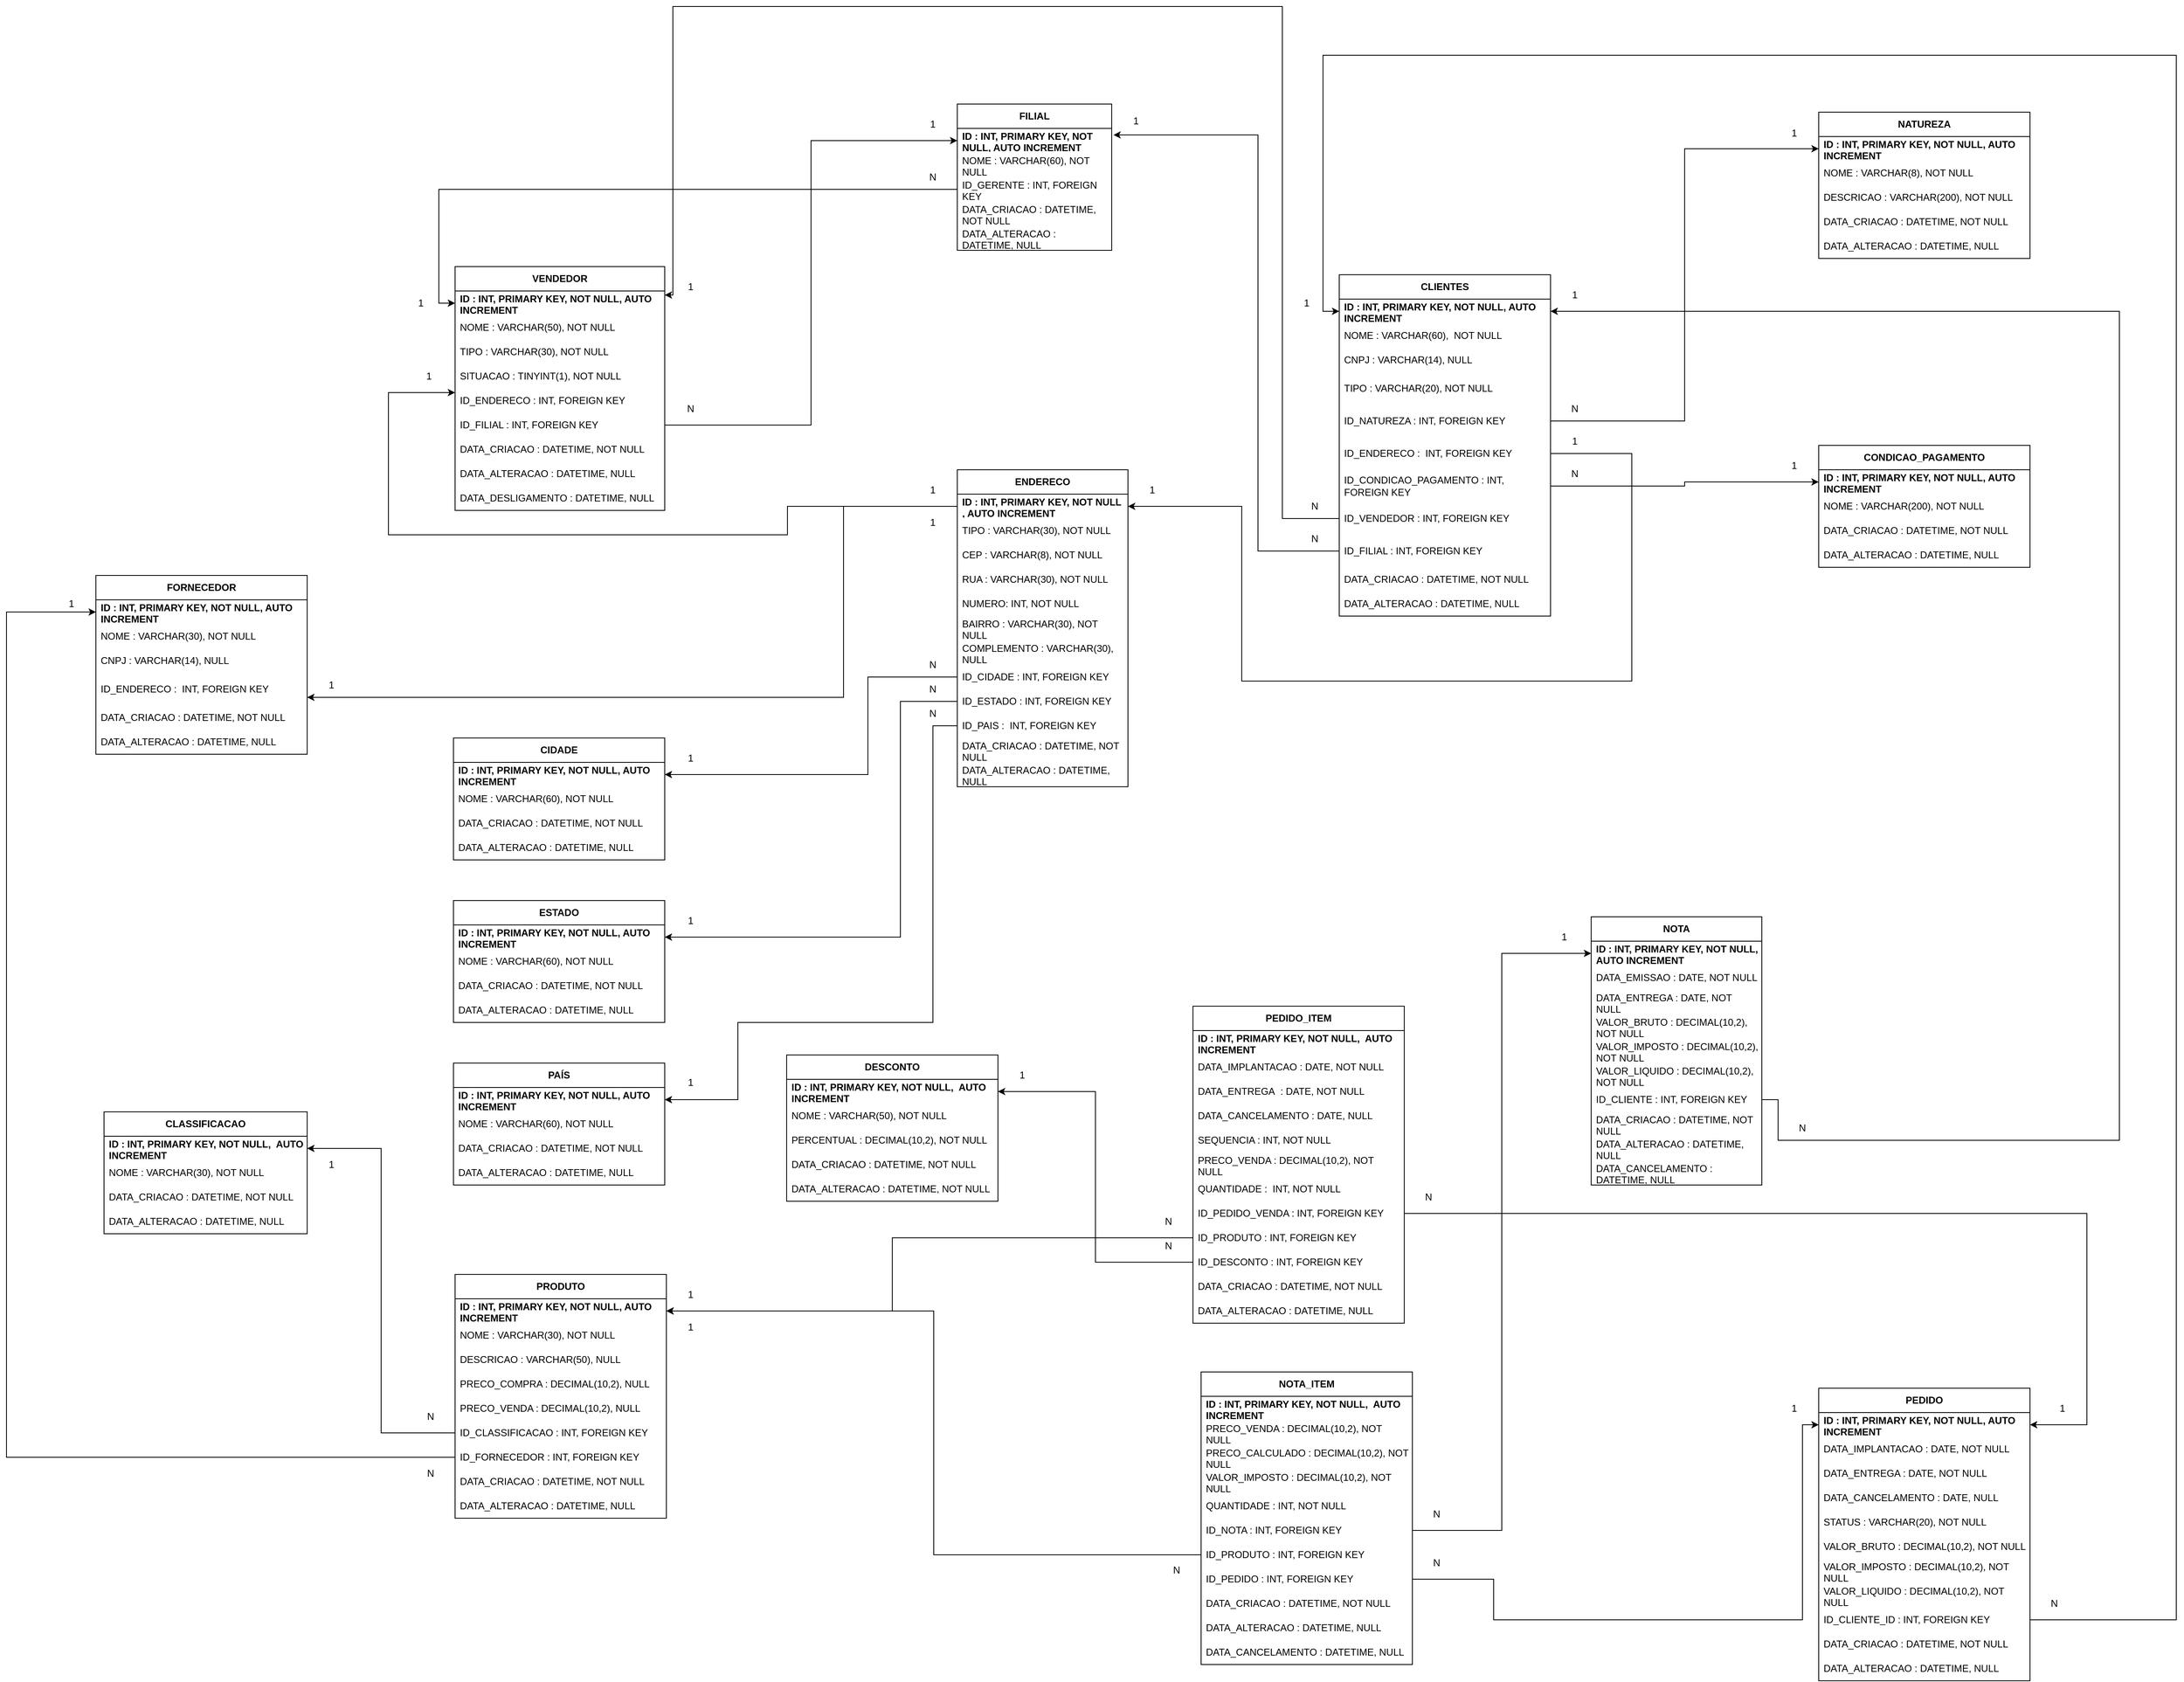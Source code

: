 <mxfile version="21.0.1" type="device"><diagram name="MER" id="eqDkD61Y1eh-1nja2rYY"><mxGraphModel dx="2704" dy="1742" grid="1" gridSize="10" guides="1" tooltips="1" connect="1" arrows="1" fold="1" page="1" pageScale="1" pageWidth="827" pageHeight="1169" math="0" shadow="0"><root><mxCell id="0"/><mxCell id="1" parent="0"/><mxCell id="yuB0hNmTkhO4qC8CKvRe-1" value="CLIENTES" style="swimlane;fontStyle=1;childLayout=stackLayout;horizontal=1;startSize=30;horizontalStack=0;resizeParent=1;resizeParentMax=0;resizeLast=0;collapsible=1;marginBottom=0;whiteSpace=wrap;html=1;" parent="1" vertex="1"><mxGeometry x="580" y="-410" width="260" height="420" as="geometry"/></mxCell><mxCell id="yuB0hNmTkhO4qC8CKvRe-2" value="ID : INT, PRIMARY KEY, NOT NULL, AUTO INCREMENT" style="text;strokeColor=none;fillColor=none;align=left;verticalAlign=middle;spacingLeft=4;spacingRight=4;overflow=hidden;points=[[0,0.5],[1,0.5]];portConstraint=eastwest;rotatable=0;whiteSpace=wrap;html=1;fontStyle=1" parent="yuB0hNmTkhO4qC8CKvRe-1" vertex="1"><mxGeometry y="30" width="260" height="30" as="geometry"/></mxCell><mxCell id="yuB0hNmTkhO4qC8CKvRe-3" value="NOME : VARCHAR(60),&amp;nbsp; NOT NULL" style="text;strokeColor=none;fillColor=none;align=left;verticalAlign=middle;spacingLeft=4;spacingRight=4;overflow=hidden;points=[[0,0.5],[1,0.5]];portConstraint=eastwest;rotatable=0;whiteSpace=wrap;html=1;" parent="yuB0hNmTkhO4qC8CKvRe-1" vertex="1"><mxGeometry y="60" width="260" height="30" as="geometry"/></mxCell><mxCell id="aH6h-JHqzlXDpFB6JaQ7-7" value="CNPJ : VARCHAR(14), NULL" style="text;strokeColor=none;fillColor=none;align=left;verticalAlign=middle;spacingLeft=4;spacingRight=4;overflow=hidden;points=[[0,0.5],[1,0.5]];portConstraint=eastwest;rotatable=0;whiteSpace=wrap;html=1;" parent="yuB0hNmTkhO4qC8CKvRe-1" vertex="1"><mxGeometry y="90" width="260" height="30" as="geometry"/></mxCell><mxCell id="yuB0hNmTkhO4qC8CKvRe-4" value="TIPO : VARCHAR(20), NOT NULL" style="text;strokeColor=none;fillColor=none;align=left;verticalAlign=middle;spacingLeft=4;spacingRight=4;overflow=hidden;points=[[0,0.5],[1,0.5]];portConstraint=eastwest;rotatable=0;whiteSpace=wrap;html=1;" parent="yuB0hNmTkhO4qC8CKvRe-1" vertex="1"><mxGeometry y="120" width="260" height="40" as="geometry"/></mxCell><mxCell id="yuB0hNmTkhO4qC8CKvRe-18" value="ID_NATUREZA : INT, FOREIGN KEY&amp;nbsp;" style="text;strokeColor=none;fillColor=none;align=left;verticalAlign=middle;spacingLeft=4;spacingRight=4;overflow=hidden;points=[[0,0.5],[1,0.5]];portConstraint=eastwest;rotatable=0;whiteSpace=wrap;html=1;" parent="yuB0hNmTkhO4qC8CKvRe-1" vertex="1"><mxGeometry y="160" width="260" height="40" as="geometry"/></mxCell><mxCell id="yuB0hNmTkhO4qC8CKvRe-32" value="ID_ENDERECO :&amp;nbsp; INT, FOREIGN KEY&amp;nbsp;" style="text;strokeColor=none;fillColor=none;align=left;verticalAlign=middle;spacingLeft=4;spacingRight=4;overflow=hidden;points=[[0,0.5],[1,0.5]];portConstraint=eastwest;rotatable=0;whiteSpace=wrap;html=1;" parent="yuB0hNmTkhO4qC8CKvRe-1" vertex="1"><mxGeometry y="200" width="260" height="40" as="geometry"/></mxCell><mxCell id="yuB0hNmTkhO4qC8CKvRe-17" value="ID_CONDICAO_PAGAMENTO : INT, FOREIGN KEY&amp;nbsp;" style="text;strokeColor=none;fillColor=none;align=left;verticalAlign=middle;spacingLeft=4;spacingRight=4;overflow=hidden;points=[[0,0.5],[1,0.5]];portConstraint=eastwest;rotatable=0;whiteSpace=wrap;html=1;" parent="yuB0hNmTkhO4qC8CKvRe-1" vertex="1"><mxGeometry y="240" width="260" height="40" as="geometry"/></mxCell><mxCell id="yuB0hNmTkhO4qC8CKvRe-38" value="ID_VENDEDOR : INT, FOREIGN KEY&amp;nbsp;" style="text;strokeColor=none;fillColor=none;align=left;verticalAlign=middle;spacingLeft=4;spacingRight=4;overflow=hidden;points=[[0,0.5],[1,0.5]];portConstraint=eastwest;rotatable=0;whiteSpace=wrap;html=1;" parent="yuB0hNmTkhO4qC8CKvRe-1" vertex="1"><mxGeometry y="280" width="260" height="40" as="geometry"/></mxCell><mxCell id="yuB0hNmTkhO4qC8CKvRe-39" value="ID_FILIAL : INT, FOREIGN KEY&amp;nbsp;" style="text;strokeColor=none;fillColor=none;align=left;verticalAlign=middle;spacingLeft=4;spacingRight=4;overflow=hidden;points=[[0,0.5],[1,0.5]];portConstraint=eastwest;rotatable=0;whiteSpace=wrap;html=1;" parent="yuB0hNmTkhO4qC8CKvRe-1" vertex="1"><mxGeometry y="320" width="260" height="40" as="geometry"/></mxCell><mxCell id="aH6h-JHqzlXDpFB6JaQ7-19" value="DATA_CRIACAO : DATETIME, NOT NULL" style="text;strokeColor=none;fillColor=none;align=left;verticalAlign=middle;spacingLeft=4;spacingRight=4;overflow=hidden;points=[[0,0.5],[1,0.5]];portConstraint=eastwest;rotatable=0;whiteSpace=wrap;html=1;" parent="yuB0hNmTkhO4qC8CKvRe-1" vertex="1"><mxGeometry y="360" width="260" height="30" as="geometry"/></mxCell><mxCell id="aH6h-JHqzlXDpFB6JaQ7-20" value="DATA_ALTERACAO : DATETIME, NULL" style="text;strokeColor=none;fillColor=none;align=left;verticalAlign=middle;spacingLeft=4;spacingRight=4;overflow=hidden;points=[[0,0.5],[1,0.5]];portConstraint=eastwest;rotatable=0;whiteSpace=wrap;html=1;" parent="yuB0hNmTkhO4qC8CKvRe-1" vertex="1"><mxGeometry y="390" width="260" height="30" as="geometry"/></mxCell><mxCell id="yuB0hNmTkhO4qC8CKvRe-5" value="ENDERECO" style="swimlane;fontStyle=1;childLayout=stackLayout;horizontal=1;startSize=30;horizontalStack=0;resizeParent=1;resizeParentMax=0;resizeLast=0;collapsible=1;marginBottom=0;whiteSpace=wrap;html=1;" parent="1" vertex="1"><mxGeometry x="110" y="-170" width="210" height="390" as="geometry"/></mxCell><mxCell id="yuB0hNmTkhO4qC8CKvRe-6" value="ID : INT, PRIMARY KEY, NOT NULL , AUTO INCREMENT" style="text;strokeColor=none;fillColor=none;align=left;verticalAlign=middle;spacingLeft=4;spacingRight=4;overflow=hidden;points=[[0,0.5],[1,0.5]];portConstraint=eastwest;rotatable=0;whiteSpace=wrap;html=1;fontStyle=1" parent="yuB0hNmTkhO4qC8CKvRe-5" vertex="1"><mxGeometry y="30" width="210" height="30" as="geometry"/></mxCell><mxCell id="yuB0hNmTkhO4qC8CKvRe-7" value="TIPO : VARCHAR(30), NOT NULL" style="text;strokeColor=none;fillColor=none;align=left;verticalAlign=middle;spacingLeft=4;spacingRight=4;overflow=hidden;points=[[0,0.5],[1,0.5]];portConstraint=eastwest;rotatable=0;whiteSpace=wrap;html=1;" parent="yuB0hNmTkhO4qC8CKvRe-5" vertex="1"><mxGeometry y="60" width="210" height="30" as="geometry"/></mxCell><mxCell id="yuB0hNmTkhO4qC8CKvRe-19" value="CEP : VARCHAR(8), NOT NULL" style="text;strokeColor=none;fillColor=none;align=left;verticalAlign=middle;spacingLeft=4;spacingRight=4;overflow=hidden;points=[[0,0.5],[1,0.5]];portConstraint=eastwest;rotatable=0;whiteSpace=wrap;html=1;" parent="yuB0hNmTkhO4qC8CKvRe-5" vertex="1"><mxGeometry y="90" width="210" height="30" as="geometry"/></mxCell><mxCell id="yuB0hNmTkhO4qC8CKvRe-59" value="RUA : VARCHAR(30), NOT NULL" style="text;strokeColor=none;fillColor=none;align=left;verticalAlign=middle;spacingLeft=4;spacingRight=4;overflow=hidden;points=[[0,0.5],[1,0.5]];portConstraint=eastwest;rotatable=0;whiteSpace=wrap;html=1;" parent="yuB0hNmTkhO4qC8CKvRe-5" vertex="1"><mxGeometry y="120" width="210" height="30" as="geometry"/></mxCell><mxCell id="aH6h-JHqzlXDpFB6JaQ7-29" value="NUMERO: INT, NOT NULL" style="text;strokeColor=none;fillColor=none;align=left;verticalAlign=middle;spacingLeft=4;spacingRight=4;overflow=hidden;points=[[0,0.5],[1,0.5]];portConstraint=eastwest;rotatable=0;whiteSpace=wrap;html=1;" parent="yuB0hNmTkhO4qC8CKvRe-5" vertex="1"><mxGeometry y="150" width="210" height="30" as="geometry"/></mxCell><mxCell id="yuB0hNmTkhO4qC8CKvRe-22" value="BAIRRO : VARCHAR(30), NOT NULL" style="text;strokeColor=none;fillColor=none;align=left;verticalAlign=middle;spacingLeft=4;spacingRight=4;overflow=hidden;points=[[0,0.5],[1,0.5]];portConstraint=eastwest;rotatable=0;whiteSpace=wrap;html=1;" parent="yuB0hNmTkhO4qC8CKvRe-5" vertex="1"><mxGeometry y="180" width="210" height="30" as="geometry"/></mxCell><mxCell id="yuB0hNmTkhO4qC8CKvRe-23" value="COMPLEMENTO : VARCHAR(30), NULL" style="text;strokeColor=none;fillColor=none;align=left;verticalAlign=middle;spacingLeft=4;spacingRight=4;overflow=hidden;points=[[0,0.5],[1,0.5]];portConstraint=eastwest;rotatable=0;whiteSpace=wrap;html=1;" parent="yuB0hNmTkhO4qC8CKvRe-5" vertex="1"><mxGeometry y="210" width="210" height="30" as="geometry"/></mxCell><mxCell id="yuB0hNmTkhO4qC8CKvRe-8" value="ID_CIDADE : INT, FOREIGN KEY" style="text;strokeColor=none;fillColor=none;align=left;verticalAlign=middle;spacingLeft=4;spacingRight=4;overflow=hidden;points=[[0,0.5],[1,0.5]];portConstraint=eastwest;rotatable=0;whiteSpace=wrap;html=1;" parent="yuB0hNmTkhO4qC8CKvRe-5" vertex="1"><mxGeometry y="240" width="210" height="30" as="geometry"/></mxCell><mxCell id="yuB0hNmTkhO4qC8CKvRe-21" value="ID_ESTADO : INT, FOREIGN KEY" style="text;strokeColor=none;fillColor=none;align=left;verticalAlign=middle;spacingLeft=4;spacingRight=4;overflow=hidden;points=[[0,0.5],[1,0.5]];portConstraint=eastwest;rotatable=0;whiteSpace=wrap;html=1;" parent="yuB0hNmTkhO4qC8CKvRe-5" vertex="1"><mxGeometry y="270" width="210" height="30" as="geometry"/></mxCell><mxCell id="yuB0hNmTkhO4qC8CKvRe-20" value="ID_PAIS :&amp;nbsp; INT, FOREIGN KEY" style="text;strokeColor=none;fillColor=none;align=left;verticalAlign=middle;spacingLeft=4;spacingRight=4;overflow=hidden;points=[[0,0.5],[1,0.5]];portConstraint=eastwest;rotatable=0;whiteSpace=wrap;html=1;" parent="yuB0hNmTkhO4qC8CKvRe-5" vertex="1"><mxGeometry y="300" width="210" height="30" as="geometry"/></mxCell><mxCell id="aH6h-JHqzlXDpFB6JaQ7-23" value="DATA_CRIACAO : DATETIME, NOT NULL" style="text;strokeColor=none;fillColor=none;align=left;verticalAlign=middle;spacingLeft=4;spacingRight=4;overflow=hidden;points=[[0,0.5],[1,0.5]];portConstraint=eastwest;rotatable=0;whiteSpace=wrap;html=1;" parent="yuB0hNmTkhO4qC8CKvRe-5" vertex="1"><mxGeometry y="330" width="210" height="30" as="geometry"/></mxCell><mxCell id="aH6h-JHqzlXDpFB6JaQ7-24" value="DATA_ALTERACAO : DATETIME, NULL" style="text;strokeColor=none;fillColor=none;align=left;verticalAlign=middle;spacingLeft=4;spacingRight=4;overflow=hidden;points=[[0,0.5],[1,0.5]];portConstraint=eastwest;rotatable=0;whiteSpace=wrap;html=1;" parent="yuB0hNmTkhO4qC8CKvRe-5" vertex="1"><mxGeometry y="360" width="210" height="30" as="geometry"/></mxCell><mxCell id="yuB0hNmTkhO4qC8CKvRe-9" value="ESTADO" style="swimlane;fontStyle=1;childLayout=stackLayout;horizontal=1;startSize=30;horizontalStack=0;resizeParent=1;resizeParentMax=0;resizeLast=0;collapsible=1;marginBottom=0;whiteSpace=wrap;html=1;" parent="1" vertex="1"><mxGeometry x="-510" y="360" width="260" height="150" as="geometry"/></mxCell><mxCell id="yuB0hNmTkhO4qC8CKvRe-10" value="ID : INT, PRIMARY KEY, NOT NULL, AUTO INCREMENT" style="text;strokeColor=none;fillColor=none;align=left;verticalAlign=middle;spacingLeft=4;spacingRight=4;overflow=hidden;points=[[0,0.5],[1,0.5]];portConstraint=eastwest;rotatable=0;whiteSpace=wrap;html=1;fontStyle=1" parent="yuB0hNmTkhO4qC8CKvRe-9" vertex="1"><mxGeometry y="30" width="260" height="30" as="geometry"/></mxCell><mxCell id="yuB0hNmTkhO4qC8CKvRe-11" value="NOME : VARCHAR(60), NOT NULL" style="text;strokeColor=none;fillColor=none;align=left;verticalAlign=middle;spacingLeft=4;spacingRight=4;overflow=hidden;points=[[0,0.5],[1,0.5]];portConstraint=eastwest;rotatable=0;whiteSpace=wrap;html=1;" parent="yuB0hNmTkhO4qC8CKvRe-9" vertex="1"><mxGeometry y="60" width="260" height="30" as="geometry"/></mxCell><mxCell id="aH6h-JHqzlXDpFB6JaQ7-35" value="DATA_CRIACAO : DATETIME, NOT NULL" style="text;strokeColor=none;fillColor=none;align=left;verticalAlign=middle;spacingLeft=4;spacingRight=4;overflow=hidden;points=[[0,0.5],[1,0.5]];portConstraint=eastwest;rotatable=0;whiteSpace=wrap;html=1;" parent="yuB0hNmTkhO4qC8CKvRe-9" vertex="1"><mxGeometry y="90" width="260" height="30" as="geometry"/></mxCell><mxCell id="aH6h-JHqzlXDpFB6JaQ7-36" value="DATA_ALTERACAO : DATETIME, NULL" style="text;strokeColor=none;fillColor=none;align=left;verticalAlign=middle;spacingLeft=4;spacingRight=4;overflow=hidden;points=[[0,0.5],[1,0.5]];portConstraint=eastwest;rotatable=0;whiteSpace=wrap;html=1;" parent="yuB0hNmTkhO4qC8CKvRe-9" vertex="1"><mxGeometry y="120" width="260" height="30" as="geometry"/></mxCell><mxCell id="yuB0hNmTkhO4qC8CKvRe-24" value="CIDADE" style="swimlane;fontStyle=1;childLayout=stackLayout;horizontal=1;startSize=30;horizontalStack=0;resizeParent=1;resizeParentMax=0;resizeLast=0;collapsible=1;marginBottom=0;whiteSpace=wrap;html=1;" parent="1" vertex="1"><mxGeometry x="-510" y="160" width="260" height="150" as="geometry"/></mxCell><mxCell id="yuB0hNmTkhO4qC8CKvRe-25" value="ID : INT, PRIMARY KEY, NOT NULL, AUTO INCREMENT" style="text;strokeColor=none;fillColor=none;align=left;verticalAlign=middle;spacingLeft=4;spacingRight=4;overflow=hidden;points=[[0,0.5],[1,0.5]];portConstraint=eastwest;rotatable=0;whiteSpace=wrap;html=1;fontStyle=1" parent="yuB0hNmTkhO4qC8CKvRe-24" vertex="1"><mxGeometry y="30" width="260" height="30" as="geometry"/></mxCell><mxCell id="yuB0hNmTkhO4qC8CKvRe-26" value="NOME : VARCHAR(60), NOT NULL" style="text;strokeColor=none;fillColor=none;align=left;verticalAlign=middle;spacingLeft=4;spacingRight=4;overflow=hidden;points=[[0,0.5],[1,0.5]];portConstraint=eastwest;rotatable=0;whiteSpace=wrap;html=1;" parent="yuB0hNmTkhO4qC8CKvRe-24" vertex="1"><mxGeometry y="60" width="260" height="30" as="geometry"/></mxCell><mxCell id="aH6h-JHqzlXDpFB6JaQ7-37" value="DATA_CRIACAO : DATETIME, NOT NULL" style="text;strokeColor=none;fillColor=none;align=left;verticalAlign=middle;spacingLeft=4;spacingRight=4;overflow=hidden;points=[[0,0.5],[1,0.5]];portConstraint=eastwest;rotatable=0;whiteSpace=wrap;html=1;" parent="yuB0hNmTkhO4qC8CKvRe-24" vertex="1"><mxGeometry y="90" width="260" height="30" as="geometry"/></mxCell><mxCell id="aH6h-JHqzlXDpFB6JaQ7-38" value="DATA_ALTERACAO : DATETIME, NULL" style="text;strokeColor=none;fillColor=none;align=left;verticalAlign=middle;spacingLeft=4;spacingRight=4;overflow=hidden;points=[[0,0.5],[1,0.5]];portConstraint=eastwest;rotatable=0;whiteSpace=wrap;html=1;" parent="yuB0hNmTkhO4qC8CKvRe-24" vertex="1"><mxGeometry y="120" width="260" height="30" as="geometry"/></mxCell><mxCell id="yuB0hNmTkhO4qC8CKvRe-28" value="PAÍS" style="swimlane;fontStyle=1;childLayout=stackLayout;horizontal=1;startSize=30;horizontalStack=0;resizeParent=1;resizeParentMax=0;resizeLast=0;collapsible=1;marginBottom=0;whiteSpace=wrap;html=1;" parent="1" vertex="1"><mxGeometry x="-510" y="560" width="260" height="150" as="geometry"/></mxCell><mxCell id="yuB0hNmTkhO4qC8CKvRe-29" value="ID : INT, PRIMARY KEY, NOT NULL, AUTO INCREMENT" style="text;strokeColor=none;fillColor=none;align=left;verticalAlign=middle;spacingLeft=4;spacingRight=4;overflow=hidden;points=[[0,0.5],[1,0.5]];portConstraint=eastwest;rotatable=0;whiteSpace=wrap;html=1;fontStyle=1" parent="yuB0hNmTkhO4qC8CKvRe-28" vertex="1"><mxGeometry y="30" width="260" height="30" as="geometry"/></mxCell><mxCell id="yuB0hNmTkhO4qC8CKvRe-30" value="NOME : VARCHAR(60), NOT NULL" style="text;strokeColor=none;fillColor=none;align=left;verticalAlign=middle;spacingLeft=4;spacingRight=4;overflow=hidden;points=[[0,0.5],[1,0.5]];portConstraint=eastwest;rotatable=0;whiteSpace=wrap;html=1;" parent="yuB0hNmTkhO4qC8CKvRe-28" vertex="1"><mxGeometry y="60" width="260" height="30" as="geometry"/></mxCell><mxCell id="aH6h-JHqzlXDpFB6JaQ7-33" value="DATA_CRIACAO : DATETIME, NOT NULL" style="text;strokeColor=none;fillColor=none;align=left;verticalAlign=middle;spacingLeft=4;spacingRight=4;overflow=hidden;points=[[0,0.5],[1,0.5]];portConstraint=eastwest;rotatable=0;whiteSpace=wrap;html=1;" parent="yuB0hNmTkhO4qC8CKvRe-28" vertex="1"><mxGeometry y="90" width="260" height="30" as="geometry"/></mxCell><mxCell id="aH6h-JHqzlXDpFB6JaQ7-34" value="DATA_ALTERACAO : DATETIME, NULL" style="text;strokeColor=none;fillColor=none;align=left;verticalAlign=middle;spacingLeft=4;spacingRight=4;overflow=hidden;points=[[0,0.5],[1,0.5]];portConstraint=eastwest;rotatable=0;whiteSpace=wrap;html=1;" parent="yuB0hNmTkhO4qC8CKvRe-28" vertex="1"><mxGeometry y="120" width="260" height="30" as="geometry"/></mxCell><mxCell id="yuB0hNmTkhO4qC8CKvRe-34" value="CONDICAO_PAGAMENTO" style="swimlane;fontStyle=1;childLayout=stackLayout;horizontal=1;startSize=30;horizontalStack=0;resizeParent=1;resizeParentMax=0;resizeLast=0;collapsible=1;marginBottom=0;whiteSpace=wrap;html=1;" parent="1" vertex="1"><mxGeometry x="1170" y="-200" width="260" height="150" as="geometry"><mxRectangle x="20" y="290" width="190" height="30" as="alternateBounds"/></mxGeometry></mxCell><mxCell id="yuB0hNmTkhO4qC8CKvRe-35" value="ID : INT, PRIMARY KEY, NOT NULL, AUTO INCREMENT&amp;nbsp;" style="text;strokeColor=none;fillColor=none;align=left;verticalAlign=middle;spacingLeft=4;spacingRight=4;overflow=hidden;points=[[0,0.5],[1,0.5]];portConstraint=eastwest;rotatable=0;whiteSpace=wrap;html=1;fontStyle=1" parent="yuB0hNmTkhO4qC8CKvRe-34" vertex="1"><mxGeometry y="30" width="260" height="30" as="geometry"/></mxCell><mxCell id="yuB0hNmTkhO4qC8CKvRe-36" value="NOME : VARCHAR(200), NOT NULL" style="text;strokeColor=none;fillColor=none;align=left;verticalAlign=middle;spacingLeft=4;spacingRight=4;overflow=hidden;points=[[0,0.5],[1,0.5]];portConstraint=eastwest;rotatable=0;whiteSpace=wrap;html=1;" parent="yuB0hNmTkhO4qC8CKvRe-34" vertex="1"><mxGeometry y="60" width="260" height="30" as="geometry"/></mxCell><mxCell id="aH6h-JHqzlXDpFB6JaQ7-8" value="DATA_CRIACAO : DATETIME, NOT NULL" style="text;strokeColor=none;fillColor=none;align=left;verticalAlign=middle;spacingLeft=4;spacingRight=4;overflow=hidden;points=[[0,0.5],[1,0.5]];portConstraint=eastwest;rotatable=0;whiteSpace=wrap;html=1;" parent="yuB0hNmTkhO4qC8CKvRe-34" vertex="1"><mxGeometry y="90" width="260" height="30" as="geometry"/></mxCell><mxCell id="aH6h-JHqzlXDpFB6JaQ7-9" value="DATA_ALTERACAO : DATETIME, NULL" style="text;strokeColor=none;fillColor=none;align=left;verticalAlign=middle;spacingLeft=4;spacingRight=4;overflow=hidden;points=[[0,0.5],[1,0.5]];portConstraint=eastwest;rotatable=0;whiteSpace=wrap;html=1;" parent="yuB0hNmTkhO4qC8CKvRe-34" vertex="1"><mxGeometry y="120" width="260" height="30" as="geometry"/></mxCell><mxCell id="yuB0hNmTkhO4qC8CKvRe-40" value="PRODUTO" style="swimlane;fontStyle=1;childLayout=stackLayout;horizontal=1;startSize=30;horizontalStack=0;resizeParent=1;resizeParentMax=0;resizeLast=0;collapsible=1;marginBottom=0;whiteSpace=wrap;html=1;" parent="1" vertex="1"><mxGeometry x="-508" y="820" width="260" height="300" as="geometry"><mxRectangle x="20" y="290" width="190" height="30" as="alternateBounds"/></mxGeometry></mxCell><mxCell id="yuB0hNmTkhO4qC8CKvRe-41" value="ID : INT, PRIMARY KEY, NOT NULL, AUTO INCREMENT" style="text;strokeColor=none;fillColor=none;align=left;verticalAlign=middle;spacingLeft=4;spacingRight=4;overflow=hidden;points=[[0,0.5],[1,0.5]];portConstraint=eastwest;rotatable=0;whiteSpace=wrap;html=1;fontStyle=1" parent="yuB0hNmTkhO4qC8CKvRe-40" vertex="1"><mxGeometry y="30" width="260" height="30" as="geometry"/></mxCell><mxCell id="yuB0hNmTkhO4qC8CKvRe-60" value="NOME : VARCHAR(30), NOT NULL" style="text;strokeColor=none;fillColor=none;align=left;verticalAlign=middle;spacingLeft=4;spacingRight=4;overflow=hidden;points=[[0,0.5],[1,0.5]];portConstraint=eastwest;rotatable=0;whiteSpace=wrap;html=1;" parent="yuB0hNmTkhO4qC8CKvRe-40" vertex="1"><mxGeometry y="60" width="260" height="30" as="geometry"/></mxCell><mxCell id="yuB0hNmTkhO4qC8CKvRe-65" value="DESCRICAO : VARCHAR(50), NULL" style="text;strokeColor=none;fillColor=none;align=left;verticalAlign=middle;spacingLeft=4;spacingRight=4;overflow=hidden;points=[[0,0.5],[1,0.5]];portConstraint=eastwest;rotatable=0;whiteSpace=wrap;html=1;" parent="yuB0hNmTkhO4qC8CKvRe-40" vertex="1"><mxGeometry y="90" width="260" height="30" as="geometry"/></mxCell><mxCell id="yuB0hNmTkhO4qC8CKvRe-42" value="PRECO_COMPRA : DECIMAL(10,2), NULL" style="text;strokeColor=none;fillColor=none;align=left;verticalAlign=middle;spacingLeft=4;spacingRight=4;overflow=hidden;points=[[0,0.5],[1,0.5]];portConstraint=eastwest;rotatable=0;whiteSpace=wrap;html=1;" parent="yuB0hNmTkhO4qC8CKvRe-40" vertex="1"><mxGeometry y="120" width="260" height="30" as="geometry"/></mxCell><mxCell id="yuB0hNmTkhO4qC8CKvRe-62" value="PRECO_VENDA : DECIMAL(10,2), NULL" style="text;strokeColor=none;fillColor=none;align=left;verticalAlign=middle;spacingLeft=4;spacingRight=4;overflow=hidden;points=[[0,0.5],[1,0.5]];portConstraint=eastwest;rotatable=0;whiteSpace=wrap;html=1;" parent="yuB0hNmTkhO4qC8CKvRe-40" vertex="1"><mxGeometry y="150" width="260" height="30" as="geometry"/></mxCell><mxCell id="yuB0hNmTkhO4qC8CKvRe-63" value="ID_CLASSIFICACAO : INT, FOREIGN KEY&amp;nbsp;" style="text;strokeColor=none;fillColor=none;align=left;verticalAlign=middle;spacingLeft=4;spacingRight=4;overflow=hidden;points=[[0,0.5],[1,0.5]];portConstraint=eastwest;rotatable=0;whiteSpace=wrap;html=1;" parent="yuB0hNmTkhO4qC8CKvRe-40" vertex="1"><mxGeometry y="180" width="260" height="30" as="geometry"/></mxCell><mxCell id="yuB0hNmTkhO4qC8CKvRe-64" value="ID_FORNECEDOR : INT, FOREIGN KEY&amp;nbsp;" style="text;strokeColor=none;fillColor=none;align=left;verticalAlign=middle;spacingLeft=4;spacingRight=4;overflow=hidden;points=[[0,0.5],[1,0.5]];portConstraint=eastwest;rotatable=0;whiteSpace=wrap;html=1;" parent="yuB0hNmTkhO4qC8CKvRe-40" vertex="1"><mxGeometry y="210" width="260" height="30" as="geometry"/></mxCell><mxCell id="aH6h-JHqzlXDpFB6JaQ7-21" value="DATA_CRIACAO : DATETIME, NOT NULL" style="text;strokeColor=none;fillColor=none;align=left;verticalAlign=middle;spacingLeft=4;spacingRight=4;overflow=hidden;points=[[0,0.5],[1,0.5]];portConstraint=eastwest;rotatable=0;whiteSpace=wrap;html=1;" parent="yuB0hNmTkhO4qC8CKvRe-40" vertex="1"><mxGeometry y="240" width="260" height="30" as="geometry"/></mxCell><mxCell id="aH6h-JHqzlXDpFB6JaQ7-22" value="DATA_ALTERACAO : DATETIME, NULL" style="text;strokeColor=none;fillColor=none;align=left;verticalAlign=middle;spacingLeft=4;spacingRight=4;overflow=hidden;points=[[0,0.5],[1,0.5]];portConstraint=eastwest;rotatable=0;whiteSpace=wrap;html=1;" parent="yuB0hNmTkhO4qC8CKvRe-40" vertex="1"><mxGeometry y="270" width="260" height="30" as="geometry"/></mxCell><mxCell id="yuB0hNmTkhO4qC8CKvRe-43" value="VENDEDOR&lt;br&gt;" style="swimlane;fontStyle=1;childLayout=stackLayout;horizontal=1;startSize=30;horizontalStack=0;resizeParent=1;resizeParentMax=0;resizeLast=0;collapsible=1;marginBottom=0;whiteSpace=wrap;html=1;" parent="1" vertex="1"><mxGeometry x="-508" y="-420" width="258" height="300" as="geometry"/></mxCell><mxCell id="yuB0hNmTkhO4qC8CKvRe-44" value="ID : INT, PRIMARY KEY, NOT NULL, AUTO INCREMENT" style="text;strokeColor=none;fillColor=none;align=left;verticalAlign=middle;spacingLeft=4;spacingRight=4;overflow=hidden;points=[[0,0.5],[1,0.5]];portConstraint=eastwest;rotatable=0;whiteSpace=wrap;html=1;fontStyle=1" parent="yuB0hNmTkhO4qC8CKvRe-43" vertex="1"><mxGeometry y="30" width="258" height="30" as="geometry"/></mxCell><mxCell id="yuB0hNmTkhO4qC8CKvRe-45" value="NOME : VARCHAR(50), NOT NULL" style="text;strokeColor=none;fillColor=none;align=left;verticalAlign=middle;spacingLeft=4;spacingRight=4;overflow=hidden;points=[[0,0.5],[1,0.5]];portConstraint=eastwest;rotatable=0;whiteSpace=wrap;html=1;" parent="yuB0hNmTkhO4qC8CKvRe-43" vertex="1"><mxGeometry y="60" width="258" height="30" as="geometry"/></mxCell><mxCell id="yuB0hNmTkhO4qC8CKvRe-104" value="TIPO : VARCHAR(30), NOT NULL" style="text;strokeColor=none;fillColor=none;align=left;verticalAlign=middle;spacingLeft=4;spacingRight=4;overflow=hidden;points=[[0,0.5],[1,0.5]];portConstraint=eastwest;rotatable=0;whiteSpace=wrap;html=1;" parent="yuB0hNmTkhO4qC8CKvRe-43" vertex="1"><mxGeometry y="90" width="258" height="30" as="geometry"/></mxCell><mxCell id="yuB0hNmTkhO4qC8CKvRe-51" value="SITUACAO : TINYINT(1), NOT NULL" style="text;strokeColor=none;fillColor=none;align=left;verticalAlign=middle;spacingLeft=4;spacingRight=4;overflow=hidden;points=[[0,0.5],[1,0.5]];portConstraint=eastwest;rotatable=0;whiteSpace=wrap;html=1;" parent="yuB0hNmTkhO4qC8CKvRe-43" vertex="1"><mxGeometry y="120" width="258" height="30" as="geometry"/></mxCell><mxCell id="yuB0hNmTkhO4qC8CKvRe-47" value="ID_ENDERECO : INT, FOREIGN KEY" style="text;strokeColor=none;fillColor=none;align=left;verticalAlign=middle;spacingLeft=4;spacingRight=4;overflow=hidden;points=[[0,0.5],[1,0.5]];portConstraint=eastwest;rotatable=0;whiteSpace=wrap;html=1;" parent="yuB0hNmTkhO4qC8CKvRe-43" vertex="1"><mxGeometry y="150" width="258" height="30" as="geometry"/></mxCell><mxCell id="yuB0hNmTkhO4qC8CKvRe-49" value="ID_FILIAL : INT, FOREIGN KEY" style="text;strokeColor=none;fillColor=none;align=left;verticalAlign=middle;spacingLeft=4;spacingRight=4;overflow=hidden;points=[[0,0.5],[1,0.5]];portConstraint=eastwest;rotatable=0;whiteSpace=wrap;html=1;" parent="yuB0hNmTkhO4qC8CKvRe-43" vertex="1"><mxGeometry y="180" width="258" height="30" as="geometry"/></mxCell><mxCell id="aH6h-JHqzlXDpFB6JaQ7-25" value="DATA_CRIACAO : DATETIME, NOT NULL" style="text;strokeColor=none;fillColor=none;align=left;verticalAlign=middle;spacingLeft=4;spacingRight=4;overflow=hidden;points=[[0,0.5],[1,0.5]];portConstraint=eastwest;rotatable=0;whiteSpace=wrap;html=1;" parent="yuB0hNmTkhO4qC8CKvRe-43" vertex="1"><mxGeometry y="210" width="258" height="30" as="geometry"/></mxCell><mxCell id="BiJG3yIj3yXmk5q3lvXe-1" value="DATA_ALTERACAO : DATETIME, NULL" style="text;strokeColor=none;fillColor=none;align=left;verticalAlign=middle;spacingLeft=4;spacingRight=4;overflow=hidden;points=[[0,0.5],[1,0.5]];portConstraint=eastwest;rotatable=0;whiteSpace=wrap;html=1;" parent="yuB0hNmTkhO4qC8CKvRe-43" vertex="1"><mxGeometry y="240" width="258" height="30" as="geometry"/></mxCell><mxCell id="aH6h-JHqzlXDpFB6JaQ7-26" value="DATA_DESLIGAMENTO : DATETIME, NULL" style="text;strokeColor=none;fillColor=none;align=left;verticalAlign=middle;spacingLeft=4;spacingRight=4;overflow=hidden;points=[[0,0.5],[1,0.5]];portConstraint=eastwest;rotatable=0;whiteSpace=wrap;html=1;" parent="yuB0hNmTkhO4qC8CKvRe-43" vertex="1"><mxGeometry y="270" width="258" height="30" as="geometry"/></mxCell><mxCell id="yuB0hNmTkhO4qC8CKvRe-52" value="FILIAL" style="swimlane;fontStyle=1;childLayout=stackLayout;horizontal=1;startSize=30;horizontalStack=0;resizeParent=1;resizeParentMax=0;resizeLast=0;collapsible=1;marginBottom=0;whiteSpace=wrap;html=1;" parent="1" vertex="1"><mxGeometry x="110" y="-620" width="190" height="180" as="geometry"/></mxCell><mxCell id="yuB0hNmTkhO4qC8CKvRe-53" value="ID : INT, PRIMARY KEY, NOT NULL, AUTO INCREMENT" style="text;strokeColor=none;fillColor=none;align=left;verticalAlign=middle;spacingLeft=4;spacingRight=4;overflow=hidden;points=[[0,0.5],[1,0.5]];portConstraint=eastwest;rotatable=0;whiteSpace=wrap;html=1;fontStyle=1" parent="yuB0hNmTkhO4qC8CKvRe-52" vertex="1"><mxGeometry y="30" width="190" height="30" as="geometry"/></mxCell><mxCell id="yuB0hNmTkhO4qC8CKvRe-54" value="NOME : VARCHAR(60), NOT NULL" style="text;strokeColor=none;fillColor=none;align=left;verticalAlign=middle;spacingLeft=4;spacingRight=4;overflow=hidden;points=[[0,0.5],[1,0.5]];portConstraint=eastwest;rotatable=0;whiteSpace=wrap;html=1;" parent="yuB0hNmTkhO4qC8CKvRe-52" vertex="1"><mxGeometry y="60" width="190" height="30" as="geometry"/></mxCell><mxCell id="yuB0hNmTkhO4qC8CKvRe-58" value="ID_GERENTE : INT, FOREIGN KEY" style="text;strokeColor=none;fillColor=none;align=left;verticalAlign=middle;spacingLeft=4;spacingRight=4;overflow=hidden;points=[[0,0.5],[1,0.5]];portConstraint=eastwest;rotatable=0;whiteSpace=wrap;html=1;" parent="yuB0hNmTkhO4qC8CKvRe-52" vertex="1"><mxGeometry y="90" width="190" height="30" as="geometry"/></mxCell><mxCell id="aH6h-JHqzlXDpFB6JaQ7-31" value="DATA_CRIACAO : DATETIME, NOT NULL" style="text;strokeColor=none;fillColor=none;align=left;verticalAlign=middle;spacingLeft=4;spacingRight=4;overflow=hidden;points=[[0,0.5],[1,0.5]];portConstraint=eastwest;rotatable=0;whiteSpace=wrap;html=1;" parent="yuB0hNmTkhO4qC8CKvRe-52" vertex="1"><mxGeometry y="120" width="190" height="30" as="geometry"/></mxCell><mxCell id="aH6h-JHqzlXDpFB6JaQ7-32" value="DATA_ALTERACAO : DATETIME, NULL" style="text;strokeColor=none;fillColor=none;align=left;verticalAlign=middle;spacingLeft=4;spacingRight=4;overflow=hidden;points=[[0,0.5],[1,0.5]];portConstraint=eastwest;rotatable=0;whiteSpace=wrap;html=1;" parent="yuB0hNmTkhO4qC8CKvRe-52" vertex="1"><mxGeometry y="150" width="190" height="30" as="geometry"/></mxCell><mxCell id="yuB0hNmTkhO4qC8CKvRe-66" value="CLASSIFICACAO" style="swimlane;fontStyle=1;childLayout=stackLayout;horizontal=1;startSize=30;horizontalStack=0;resizeParent=1;resizeParentMax=0;resizeLast=0;collapsible=1;marginBottom=0;whiteSpace=wrap;html=1;" parent="1" vertex="1"><mxGeometry x="-940" y="620" width="250" height="150" as="geometry"/></mxCell><mxCell id="yuB0hNmTkhO4qC8CKvRe-67" value="ID : INT, PRIMARY KEY, NOT NULL,&amp;nbsp; AUTO INCREMENT" style="text;strokeColor=none;fillColor=none;align=left;verticalAlign=middle;spacingLeft=4;spacingRight=4;overflow=hidden;points=[[0,0.5],[1,0.5]];portConstraint=eastwest;rotatable=0;whiteSpace=wrap;html=1;fontStyle=1" parent="yuB0hNmTkhO4qC8CKvRe-66" vertex="1"><mxGeometry y="30" width="250" height="30" as="geometry"/></mxCell><mxCell id="yuB0hNmTkhO4qC8CKvRe-68" value="NOME : VARCHAR(30), NOT NULL" style="text;strokeColor=none;fillColor=none;align=left;verticalAlign=middle;spacingLeft=4;spacingRight=4;overflow=hidden;points=[[0,0.5],[1,0.5]];portConstraint=eastwest;rotatable=0;whiteSpace=wrap;html=1;" parent="yuB0hNmTkhO4qC8CKvRe-66" vertex="1"><mxGeometry y="60" width="250" height="30" as="geometry"/></mxCell><mxCell id="aH6h-JHqzlXDpFB6JaQ7-10" value="DATA_CRIACAO : DATETIME, NOT NULL" style="text;strokeColor=none;fillColor=none;align=left;verticalAlign=middle;spacingLeft=4;spacingRight=4;overflow=hidden;points=[[0,0.5],[1,0.5]];portConstraint=eastwest;rotatable=0;whiteSpace=wrap;html=1;" parent="yuB0hNmTkhO4qC8CKvRe-66" vertex="1"><mxGeometry y="90" width="250" height="30" as="geometry"/></mxCell><mxCell id="aH6h-JHqzlXDpFB6JaQ7-11" value="DATA_ALTERACAO : DATETIME, NULL" style="text;strokeColor=none;fillColor=none;align=left;verticalAlign=middle;spacingLeft=4;spacingRight=4;overflow=hidden;points=[[0,0.5],[1,0.5]];portConstraint=eastwest;rotatable=0;whiteSpace=wrap;html=1;" parent="yuB0hNmTkhO4qC8CKvRe-66" vertex="1"><mxGeometry y="120" width="250" height="30" as="geometry"/></mxCell><mxCell id="yuB0hNmTkhO4qC8CKvRe-70" value="NOTA" style="swimlane;fontStyle=1;childLayout=stackLayout;horizontal=1;startSize=30;horizontalStack=0;resizeParent=1;resizeParentMax=0;resizeLast=0;collapsible=1;marginBottom=0;whiteSpace=wrap;html=1;" parent="1" vertex="1"><mxGeometry x="890" y="380" width="210" height="330" as="geometry"><mxRectangle x="20" y="290" width="190" height="30" as="alternateBounds"/></mxGeometry></mxCell><mxCell id="aH6h-JHqzlXDpFB6JaQ7-30" value="ID : INT, PRIMARY KEY, NOT NULL, AUTO INCREMENT" style="text;strokeColor=none;fillColor=none;align=left;verticalAlign=middle;spacingLeft=4;spacingRight=4;overflow=hidden;points=[[0,0.5],[1,0.5]];portConstraint=eastwest;rotatable=0;whiteSpace=wrap;html=1;fontStyle=1" parent="yuB0hNmTkhO4qC8CKvRe-70" vertex="1"><mxGeometry y="30" width="210" height="30" as="geometry"/></mxCell><mxCell id="yuB0hNmTkhO4qC8CKvRe-75" value="DATA_EMISSAO : DATE, NOT NULL" style="text;strokeColor=none;fillColor=none;align=left;verticalAlign=middle;spacingLeft=4;spacingRight=4;overflow=hidden;points=[[0,0.5],[1,0.5]];portConstraint=eastwest;rotatable=0;whiteSpace=wrap;html=1;" parent="yuB0hNmTkhO4qC8CKvRe-70" vertex="1"><mxGeometry y="60" width="210" height="30" as="geometry"/></mxCell><mxCell id="yuB0hNmTkhO4qC8CKvRe-76" value="DATA_ENTREGA : DATE, NOT NULL" style="text;strokeColor=none;fillColor=none;align=left;verticalAlign=middle;spacingLeft=4;spacingRight=4;overflow=hidden;points=[[0,0.5],[1,0.5]];portConstraint=eastwest;rotatable=0;whiteSpace=wrap;html=1;" parent="yuB0hNmTkhO4qC8CKvRe-70" vertex="1"><mxGeometry y="90" width="210" height="30" as="geometry"/></mxCell><mxCell id="yuB0hNmTkhO4qC8CKvRe-88" value="VALOR_BRUTO : DECIMAL(10,2), NOT NULL" style="text;strokeColor=none;fillColor=none;align=left;verticalAlign=middle;spacingLeft=4;spacingRight=4;overflow=hidden;points=[[0,0.5],[1,0.5]];portConstraint=eastwest;rotatable=0;whiteSpace=wrap;html=1;" parent="yuB0hNmTkhO4qC8CKvRe-70" vertex="1"><mxGeometry y="120" width="210" height="30" as="geometry"/></mxCell><mxCell id="yuB0hNmTkhO4qC8CKvRe-78" value="VALOR_IMPOSTO : DECIMAL(10,2), NOT NULL" style="text;strokeColor=none;fillColor=none;align=left;verticalAlign=middle;spacingLeft=4;spacingRight=4;overflow=hidden;points=[[0,0.5],[1,0.5]];portConstraint=eastwest;rotatable=0;whiteSpace=wrap;html=1;" parent="yuB0hNmTkhO4qC8CKvRe-70" vertex="1"><mxGeometry y="150" width="210" height="30" as="geometry"/></mxCell><mxCell id="yuB0hNmTkhO4qC8CKvRe-77" value="VALOR_LIQUIDO : DECIMAL(10,2), NOT NULL" style="text;strokeColor=none;fillColor=none;align=left;verticalAlign=middle;spacingLeft=4;spacingRight=4;overflow=hidden;points=[[0,0.5],[1,0.5]];portConstraint=eastwest;rotatable=0;whiteSpace=wrap;html=1;" parent="yuB0hNmTkhO4qC8CKvRe-70" vertex="1"><mxGeometry y="180" width="210" height="30" as="geometry"/></mxCell><mxCell id="yuB0hNmTkhO4qC8CKvRe-89" value="ID_CLIENTE : INT, FOREIGN KEY" style="text;strokeColor=none;fillColor=none;align=left;verticalAlign=middle;spacingLeft=4;spacingRight=4;overflow=hidden;points=[[0,0.5],[1,0.5]];portConstraint=eastwest;rotatable=0;whiteSpace=wrap;html=1;" parent="yuB0hNmTkhO4qC8CKvRe-70" vertex="1"><mxGeometry y="210" width="210" height="30" as="geometry"/></mxCell><mxCell id="aH6h-JHqzlXDpFB6JaQ7-27" value="DATA_CRIACAO : DATETIME, NOT NULL" style="text;strokeColor=none;fillColor=none;align=left;verticalAlign=middle;spacingLeft=4;spacingRight=4;overflow=hidden;points=[[0,0.5],[1,0.5]];portConstraint=eastwest;rotatable=0;whiteSpace=wrap;html=1;" parent="yuB0hNmTkhO4qC8CKvRe-70" vertex="1"><mxGeometry y="240" width="210" height="30" as="geometry"/></mxCell><mxCell id="BiJG3yIj3yXmk5q3lvXe-2" value="DATA_ALTERACAO : DATETIME, NULL" style="text;strokeColor=none;fillColor=none;align=left;verticalAlign=middle;spacingLeft=4;spacingRight=4;overflow=hidden;points=[[0,0.5],[1,0.5]];portConstraint=eastwest;rotatable=0;whiteSpace=wrap;html=1;" parent="yuB0hNmTkhO4qC8CKvRe-70" vertex="1"><mxGeometry y="270" width="210" height="30" as="geometry"/></mxCell><mxCell id="aH6h-JHqzlXDpFB6JaQ7-28" value="DATA_CANCELAMENTO : DATETIME, NULL" style="text;strokeColor=none;fillColor=none;align=left;verticalAlign=middle;spacingLeft=4;spacingRight=4;overflow=hidden;points=[[0,0.5],[1,0.5]];portConstraint=eastwest;rotatable=0;whiteSpace=wrap;html=1;" parent="yuB0hNmTkhO4qC8CKvRe-70" vertex="1"><mxGeometry y="300" width="210" height="30" as="geometry"/></mxCell><mxCell id="yuB0hNmTkhO4qC8CKvRe-79" value="NOTA_ITEM" style="swimlane;fontStyle=1;childLayout=stackLayout;horizontal=1;startSize=30;horizontalStack=0;resizeParent=1;resizeParentMax=0;resizeLast=0;collapsible=1;marginBottom=0;whiteSpace=wrap;html=1;" parent="1" vertex="1"><mxGeometry x="410" y="940" width="260" height="360" as="geometry"><mxRectangle x="20" y="290" width="190" height="30" as="alternateBounds"/></mxGeometry></mxCell><mxCell id="yuB0hNmTkhO4qC8CKvRe-80" value="ID : INT, PRIMARY KEY, NOT NULL,&amp;nbsp; AUTO INCREMENT" style="text;strokeColor=none;fillColor=none;align=left;verticalAlign=middle;spacingLeft=4;spacingRight=4;overflow=hidden;points=[[0,0.5],[1,0.5]];portConstraint=eastwest;rotatable=0;whiteSpace=wrap;html=1;fontStyle=1" parent="yuB0hNmTkhO4qC8CKvRe-79" vertex="1"><mxGeometry y="30" width="260" height="30" as="geometry"/></mxCell><mxCell id="yuB0hNmTkhO4qC8CKvRe-82" value="PRECO_VENDA : DECIMAL(10,2), NOT NULL" style="text;strokeColor=none;fillColor=none;align=left;verticalAlign=middle;spacingLeft=4;spacingRight=4;overflow=hidden;points=[[0,0.5],[1,0.5]];portConstraint=eastwest;rotatable=0;whiteSpace=wrap;html=1;" parent="yuB0hNmTkhO4qC8CKvRe-79" vertex="1"><mxGeometry y="60" width="260" height="30" as="geometry"/></mxCell><mxCell id="yuB0hNmTkhO4qC8CKvRe-90" value="PRECO_CALCULADO : DECIMAL(10,2), NOT NULL" style="text;strokeColor=none;fillColor=none;align=left;verticalAlign=middle;spacingLeft=4;spacingRight=4;overflow=hidden;points=[[0,0.5],[1,0.5]];portConstraint=eastwest;rotatable=0;whiteSpace=wrap;html=1;" parent="yuB0hNmTkhO4qC8CKvRe-79" vertex="1"><mxGeometry y="90" width="260" height="30" as="geometry"/></mxCell><mxCell id="yuB0hNmTkhO4qC8CKvRe-103" value="VALOR_IMPOSTO : DECIMAL(10,2), NOT NULL" style="text;strokeColor=none;fillColor=none;align=left;verticalAlign=middle;spacingLeft=4;spacingRight=4;overflow=hidden;points=[[0,0.5],[1,0.5]];portConstraint=eastwest;rotatable=0;whiteSpace=wrap;html=1;" parent="yuB0hNmTkhO4qC8CKvRe-79" vertex="1"><mxGeometry y="120" width="260" height="30" as="geometry"/></mxCell><mxCell id="yuB0hNmTkhO4qC8CKvRe-102" value="QUANTIDADE : INT, NOT NULL" style="text;strokeColor=none;fillColor=none;align=left;verticalAlign=middle;spacingLeft=4;spacingRight=4;overflow=hidden;points=[[0,0.5],[1,0.5]];portConstraint=eastwest;rotatable=0;whiteSpace=wrap;html=1;" parent="yuB0hNmTkhO4qC8CKvRe-79" vertex="1"><mxGeometry y="150" width="260" height="30" as="geometry"/></mxCell><mxCell id="yuB0hNmTkhO4qC8CKvRe-95" value="ID_NOTA : INT, FOREIGN KEY&amp;nbsp;" style="text;strokeColor=none;fillColor=none;align=left;verticalAlign=middle;spacingLeft=4;spacingRight=4;overflow=hidden;points=[[0,0.5],[1,0.5]];portConstraint=eastwest;rotatable=0;whiteSpace=wrap;html=1;" parent="yuB0hNmTkhO4qC8CKvRe-79" vertex="1"><mxGeometry y="180" width="260" height="30" as="geometry"/></mxCell><mxCell id="yuB0hNmTkhO4qC8CKvRe-147" value="ID_PRODUTO : INT, FOREIGN KEY&amp;nbsp;" style="text;strokeColor=none;fillColor=none;align=left;verticalAlign=middle;spacingLeft=4;spacingRight=4;overflow=hidden;points=[[0,0.5],[1,0.5]];portConstraint=eastwest;rotatable=0;whiteSpace=wrap;html=1;" parent="yuB0hNmTkhO4qC8CKvRe-79" vertex="1"><mxGeometry y="210" width="260" height="30" as="geometry"/></mxCell><mxCell id="yuB0hNmTkhO4qC8CKvRe-81" value="ID_PEDIDO : INT, FOREIGN KEY&amp;nbsp;" style="text;strokeColor=none;fillColor=none;align=left;verticalAlign=middle;spacingLeft=4;spacingRight=4;overflow=hidden;points=[[0,0.5],[1,0.5]];portConstraint=eastwest;rotatable=0;whiteSpace=wrap;html=1;" parent="yuB0hNmTkhO4qC8CKvRe-79" vertex="1"><mxGeometry y="240" width="260" height="30" as="geometry"/></mxCell><mxCell id="BiJG3yIj3yXmk5q3lvXe-4" value="DATA_CRIACAO : DATETIME, NOT NULL" style="text;strokeColor=none;fillColor=none;align=left;verticalAlign=middle;spacingLeft=4;spacingRight=4;overflow=hidden;points=[[0,0.5],[1,0.5]];portConstraint=eastwest;rotatable=0;whiteSpace=wrap;html=1;" parent="yuB0hNmTkhO4qC8CKvRe-79" vertex="1"><mxGeometry y="270" width="260" height="30" as="geometry"/></mxCell><mxCell id="BiJG3yIj3yXmk5q3lvXe-5" value="DATA_ALTERACAO : DATETIME, NULL" style="text;strokeColor=none;fillColor=none;align=left;verticalAlign=middle;spacingLeft=4;spacingRight=4;overflow=hidden;points=[[0,0.5],[1,0.5]];portConstraint=eastwest;rotatable=0;whiteSpace=wrap;html=1;" parent="yuB0hNmTkhO4qC8CKvRe-79" vertex="1"><mxGeometry y="300" width="260" height="30" as="geometry"/></mxCell><mxCell id="BiJG3yIj3yXmk5q3lvXe-6" value="DATA_CANCELAMENTO : DATETIME, NULL" style="text;strokeColor=none;fillColor=none;align=left;verticalAlign=middle;spacingLeft=4;spacingRight=4;overflow=hidden;points=[[0,0.5],[1,0.5]];portConstraint=eastwest;rotatable=0;whiteSpace=wrap;html=1;" parent="yuB0hNmTkhO4qC8CKvRe-79" vertex="1"><mxGeometry y="330" width="260" height="30" as="geometry"/></mxCell><mxCell id="yuB0hNmTkhO4qC8CKvRe-91" value="DESCONTO" style="swimlane;fontStyle=1;childLayout=stackLayout;horizontal=1;startSize=30;horizontalStack=0;resizeParent=1;resizeParentMax=0;resizeLast=0;collapsible=1;marginBottom=0;whiteSpace=wrap;html=1;" parent="1" vertex="1"><mxGeometry x="-100" y="550" width="260" height="180" as="geometry"/></mxCell><mxCell id="yuB0hNmTkhO4qC8CKvRe-92" value="ID : INT, PRIMARY KEY, NOT NULL,&amp;nbsp; AUTO INCREMENT" style="text;strokeColor=none;fillColor=none;align=left;verticalAlign=middle;spacingLeft=4;spacingRight=4;overflow=hidden;points=[[0,0.5],[1,0.5]];portConstraint=eastwest;rotatable=0;whiteSpace=wrap;html=1;fontStyle=1" parent="yuB0hNmTkhO4qC8CKvRe-91" vertex="1"><mxGeometry y="30" width="260" height="30" as="geometry"/></mxCell><mxCell id="4Vbz5AD7ZtDG_dJUOlxp-3" value="NOME : VARCHAR(50), NOT NULL" style="text;strokeColor=none;fillColor=none;align=left;verticalAlign=middle;spacingLeft=4;spacingRight=4;overflow=hidden;points=[[0,0.5],[1,0.5]];portConstraint=eastwest;rotatable=0;whiteSpace=wrap;html=1;" parent="yuB0hNmTkhO4qC8CKvRe-91" vertex="1"><mxGeometry y="60" width="260" height="30" as="geometry"/></mxCell><mxCell id="yuB0hNmTkhO4qC8CKvRe-93" value="PERCENTUAL : DECIMAL(10,2), NOT NULL" style="text;strokeColor=none;fillColor=none;align=left;verticalAlign=middle;spacingLeft=4;spacingRight=4;overflow=hidden;points=[[0,0.5],[1,0.5]];portConstraint=eastwest;rotatable=0;whiteSpace=wrap;html=1;" parent="yuB0hNmTkhO4qC8CKvRe-91" vertex="1"><mxGeometry y="90" width="260" height="30" as="geometry"/></mxCell><mxCell id="aH6h-JHqzlXDpFB6JaQ7-15" value="DATA_CRIACAO : DATETIME, NOT NULL" style="text;strokeColor=none;fillColor=none;align=left;verticalAlign=middle;spacingLeft=4;spacingRight=4;overflow=hidden;points=[[0,0.5],[1,0.5]];portConstraint=eastwest;rotatable=0;whiteSpace=wrap;html=1;" parent="yuB0hNmTkhO4qC8CKvRe-91" vertex="1"><mxGeometry y="120" width="260" height="30" as="geometry"/></mxCell><mxCell id="aH6h-JHqzlXDpFB6JaQ7-14" value="DATA_ALTERACAO : DATETIME, NOT NULL" style="text;strokeColor=none;fillColor=none;align=left;verticalAlign=middle;spacingLeft=4;spacingRight=4;overflow=hidden;points=[[0,0.5],[1,0.5]];portConstraint=eastwest;rotatable=0;whiteSpace=wrap;html=1;" parent="yuB0hNmTkhO4qC8CKvRe-91" vertex="1"><mxGeometry y="150" width="260" height="30" as="geometry"/></mxCell><mxCell id="yuB0hNmTkhO4qC8CKvRe-114" value="PEDIDO" style="swimlane;fontStyle=1;childLayout=stackLayout;horizontal=1;startSize=30;horizontalStack=0;resizeParent=1;resizeParentMax=0;resizeLast=0;collapsible=1;marginBottom=0;whiteSpace=wrap;html=1;" parent="1" vertex="1"><mxGeometry x="1170" y="960" width="260" height="360" as="geometry"><mxRectangle x="20" y="290" width="190" height="30" as="alternateBounds"/></mxGeometry></mxCell><mxCell id="yuB0hNmTkhO4qC8CKvRe-115" value="ID : INT, PRIMARY KEY, NOT NULL, AUTO INCREMENT" style="text;strokeColor=none;fillColor=none;align=left;verticalAlign=middle;spacingLeft=4;spacingRight=4;overflow=hidden;points=[[0,0.5],[1,0.5]];portConstraint=eastwest;rotatable=0;whiteSpace=wrap;html=1;fontStyle=1" parent="yuB0hNmTkhO4qC8CKvRe-114" vertex="1"><mxGeometry y="30" width="260" height="30" as="geometry"/></mxCell><mxCell id="yuB0hNmTkhO4qC8CKvRe-133" value="DATA_IMPLANTACAO : DATE, NOT NULL" style="text;strokeColor=none;fillColor=none;align=left;verticalAlign=middle;spacingLeft=4;spacingRight=4;overflow=hidden;points=[[0,0.5],[1,0.5]];portConstraint=eastwest;rotatable=0;whiteSpace=wrap;html=1;" parent="yuB0hNmTkhO4qC8CKvRe-114" vertex="1"><mxGeometry y="60" width="260" height="30" as="geometry"/></mxCell><mxCell id="yuB0hNmTkhO4qC8CKvRe-134" value="DATA_ENTREGA : DATE, NOT NULL" style="text;strokeColor=none;fillColor=none;align=left;verticalAlign=middle;spacingLeft=4;spacingRight=4;overflow=hidden;points=[[0,0.5],[1,0.5]];portConstraint=eastwest;rotatable=0;whiteSpace=wrap;html=1;" parent="yuB0hNmTkhO4qC8CKvRe-114" vertex="1"><mxGeometry y="90" width="260" height="30" as="geometry"/></mxCell><mxCell id="yuB0hNmTkhO4qC8CKvRe-136" value="DATA_CANCELAMENTO : DATE, NULL" style="text;strokeColor=none;fillColor=none;align=left;verticalAlign=middle;spacingLeft=4;spacingRight=4;overflow=hidden;points=[[0,0.5],[1,0.5]];portConstraint=eastwest;rotatable=0;whiteSpace=wrap;html=1;" parent="yuB0hNmTkhO4qC8CKvRe-114" vertex="1"><mxGeometry y="120" width="260" height="30" as="geometry"/></mxCell><mxCell id="yuB0hNmTkhO4qC8CKvRe-119" value="STATUS : VARCHAR(20), NOT NULL" style="text;strokeColor=none;fillColor=none;align=left;verticalAlign=middle;spacingLeft=4;spacingRight=4;overflow=hidden;points=[[0,0.5],[1,0.5]];portConstraint=eastwest;rotatable=0;whiteSpace=wrap;html=1;" parent="yuB0hNmTkhO4qC8CKvRe-114" vertex="1"><mxGeometry y="150" width="260" height="30" as="geometry"/></mxCell><mxCell id="yuB0hNmTkhO4qC8CKvRe-118" value="VALOR_BRUTO : DECIMAL(10,2), NOT NULL" style="text;strokeColor=none;fillColor=none;align=left;verticalAlign=middle;spacingLeft=4;spacingRight=4;overflow=hidden;points=[[0,0.5],[1,0.5]];portConstraint=eastwest;rotatable=0;whiteSpace=wrap;html=1;" parent="yuB0hNmTkhO4qC8CKvRe-114" vertex="1"><mxGeometry y="180" width="260" height="30" as="geometry"/></mxCell><mxCell id="yuB0hNmTkhO4qC8CKvRe-137" value="VALOR_IMPOSTO : DECIMAL(10,2), NOT NULL" style="text;strokeColor=none;fillColor=none;align=left;verticalAlign=middle;spacingLeft=4;spacingRight=4;overflow=hidden;points=[[0,0.5],[1,0.5]];portConstraint=eastwest;rotatable=0;whiteSpace=wrap;html=1;" parent="yuB0hNmTkhO4qC8CKvRe-114" vertex="1"><mxGeometry y="210" width="260" height="30" as="geometry"/></mxCell><mxCell id="yuB0hNmTkhO4qC8CKvRe-141" value="VALOR_LIQUIDO : DECIMAL(10,2), NOT NULL" style="text;strokeColor=none;fillColor=none;align=left;verticalAlign=middle;spacingLeft=4;spacingRight=4;overflow=hidden;points=[[0,0.5],[1,0.5]];portConstraint=eastwest;rotatable=0;whiteSpace=wrap;html=1;" parent="yuB0hNmTkhO4qC8CKvRe-114" vertex="1"><mxGeometry y="240" width="260" height="30" as="geometry"/></mxCell><mxCell id="yuB0hNmTkhO4qC8CKvRe-117" value="ID_CLIENTE_ID : INT, FOREIGN KEY&amp;nbsp;" style="text;strokeColor=none;fillColor=none;align=left;verticalAlign=middle;spacingLeft=4;spacingRight=4;overflow=hidden;points=[[0,0.5],[1,0.5]];portConstraint=eastwest;rotatable=0;whiteSpace=wrap;html=1;" parent="yuB0hNmTkhO4qC8CKvRe-114" vertex="1"><mxGeometry y="270" width="260" height="30" as="geometry"/></mxCell><mxCell id="aH6h-JHqzlXDpFB6JaQ7-17" value="DATA_CRIACAO : DATETIME, NOT NULL" style="text;strokeColor=none;fillColor=none;align=left;verticalAlign=middle;spacingLeft=4;spacingRight=4;overflow=hidden;points=[[0,0.5],[1,0.5]];portConstraint=eastwest;rotatable=0;whiteSpace=wrap;html=1;" parent="yuB0hNmTkhO4qC8CKvRe-114" vertex="1"><mxGeometry y="300" width="260" height="30" as="geometry"/></mxCell><mxCell id="aH6h-JHqzlXDpFB6JaQ7-18" value="DATA_ALTERACAO : DATETIME, NULL" style="text;strokeColor=none;fillColor=none;align=left;verticalAlign=middle;spacingLeft=4;spacingRight=4;overflow=hidden;points=[[0,0.5],[1,0.5]];portConstraint=eastwest;rotatable=0;whiteSpace=wrap;html=1;" parent="yuB0hNmTkhO4qC8CKvRe-114" vertex="1"><mxGeometry y="330" width="260" height="30" as="geometry"/></mxCell><mxCell id="yuB0hNmTkhO4qC8CKvRe-125" value="PEDIDO_ITEM" style="swimlane;fontStyle=1;childLayout=stackLayout;horizontal=1;startSize=30;horizontalStack=0;resizeParent=1;resizeParentMax=0;resizeLast=0;collapsible=1;marginBottom=0;whiteSpace=wrap;html=1;" parent="1" vertex="1"><mxGeometry x="400" y="490" width="260" height="390" as="geometry"><mxRectangle x="20" y="290" width="190" height="30" as="alternateBounds"/></mxGeometry></mxCell><mxCell id="yuB0hNmTkhO4qC8CKvRe-126" value="ID : INT, PRIMARY KEY, NOT NULL,&amp;nbsp; AUTO INCREMENT" style="text;strokeColor=none;fillColor=none;align=left;verticalAlign=middle;spacingLeft=4;spacingRight=4;overflow=hidden;points=[[0,0.5],[1,0.5]];portConstraint=eastwest;rotatable=0;whiteSpace=wrap;html=1;fontStyle=1" parent="yuB0hNmTkhO4qC8CKvRe-125" vertex="1"><mxGeometry y="30" width="260" height="30" as="geometry"/></mxCell><mxCell id="yuB0hNmTkhO4qC8CKvRe-138" value="DATA_IMPLANTACAO : DATE, NOT NULL" style="text;strokeColor=none;fillColor=none;align=left;verticalAlign=middle;spacingLeft=4;spacingRight=4;overflow=hidden;points=[[0,0.5],[1,0.5]];portConstraint=eastwest;rotatable=0;whiteSpace=wrap;html=1;" parent="yuB0hNmTkhO4qC8CKvRe-125" vertex="1"><mxGeometry y="60" width="260" height="30" as="geometry"/></mxCell><mxCell id="yuB0hNmTkhO4qC8CKvRe-139" value="DATA_ENTREGA&amp;nbsp; : DATE, NOT NULL" style="text;strokeColor=none;fillColor=none;align=left;verticalAlign=middle;spacingLeft=4;spacingRight=4;overflow=hidden;points=[[0,0.5],[1,0.5]];portConstraint=eastwest;rotatable=0;whiteSpace=wrap;html=1;" parent="yuB0hNmTkhO4qC8CKvRe-125" vertex="1"><mxGeometry y="90" width="260" height="30" as="geometry"/></mxCell><mxCell id="yuB0hNmTkhO4qC8CKvRe-140" value="DATA_CANCELAMENTO : DATE, NULL" style="text;strokeColor=none;fillColor=none;align=left;verticalAlign=middle;spacingLeft=4;spacingRight=4;overflow=hidden;points=[[0,0.5],[1,0.5]];portConstraint=eastwest;rotatable=0;whiteSpace=wrap;html=1;" parent="yuB0hNmTkhO4qC8CKvRe-125" vertex="1"><mxGeometry y="120" width="260" height="30" as="geometry"/></mxCell><mxCell id="yuB0hNmTkhO4qC8CKvRe-127" value="SEQUENCIA : INT, NOT NULL" style="text;strokeColor=none;fillColor=none;align=left;verticalAlign=middle;spacingLeft=4;spacingRight=4;overflow=hidden;points=[[0,0.5],[1,0.5]];portConstraint=eastwest;rotatable=0;whiteSpace=wrap;html=1;" parent="yuB0hNmTkhO4qC8CKvRe-125" vertex="1"><mxGeometry y="150" width="260" height="30" as="geometry"/></mxCell><mxCell id="yuB0hNmTkhO4qC8CKvRe-128" value="PRECO_VENDA : DECIMAL(10,2), NOT NULL" style="text;strokeColor=none;fillColor=none;align=left;verticalAlign=middle;spacingLeft=4;spacingRight=4;overflow=hidden;points=[[0,0.5],[1,0.5]];portConstraint=eastwest;rotatable=0;whiteSpace=wrap;html=1;" parent="yuB0hNmTkhO4qC8CKvRe-125" vertex="1"><mxGeometry y="180" width="260" height="30" as="geometry"/></mxCell><mxCell id="yuB0hNmTkhO4qC8CKvRe-129" value="QUANTIDADE :&amp;nbsp; INT, NOT NULL" style="text;strokeColor=none;fillColor=none;align=left;verticalAlign=middle;spacingLeft=4;spacingRight=4;overflow=hidden;points=[[0,0.5],[1,0.5]];portConstraint=eastwest;rotatable=0;whiteSpace=wrap;html=1;" parent="yuB0hNmTkhO4qC8CKvRe-125" vertex="1"><mxGeometry y="210" width="260" height="30" as="geometry"/></mxCell><mxCell id="yuB0hNmTkhO4qC8CKvRe-132" value="ID_PEDIDO_VENDA : INT, FOREIGN KEY" style="text;strokeColor=none;fillColor=none;align=left;verticalAlign=middle;spacingLeft=4;spacingRight=4;overflow=hidden;points=[[0,0.5],[1,0.5]];portConstraint=eastwest;rotatable=0;whiteSpace=wrap;html=1;" parent="yuB0hNmTkhO4qC8CKvRe-125" vertex="1"><mxGeometry y="240" width="260" height="30" as="geometry"/></mxCell><mxCell id="yuB0hNmTkhO4qC8CKvRe-130" value="ID_PRODUTO : INT, FOREIGN KEY" style="text;strokeColor=none;fillColor=none;align=left;verticalAlign=middle;spacingLeft=4;spacingRight=4;overflow=hidden;points=[[0,0.5],[1,0.5]];portConstraint=eastwest;rotatable=0;whiteSpace=wrap;html=1;" parent="yuB0hNmTkhO4qC8CKvRe-125" vertex="1"><mxGeometry y="270" width="260" height="30" as="geometry"/></mxCell><mxCell id="LUyax2FBpV8vxA4cdxva-1" value="ID_DESCONTO : INT, FOREIGN KEY" style="text;strokeColor=none;fillColor=none;align=left;verticalAlign=middle;spacingLeft=4;spacingRight=4;overflow=hidden;points=[[0,0.5],[1,0.5]];portConstraint=eastwest;rotatable=0;whiteSpace=wrap;html=1;" parent="yuB0hNmTkhO4qC8CKvRe-125" vertex="1"><mxGeometry y="300" width="260" height="30" as="geometry"/></mxCell><mxCell id="aH6h-JHqzlXDpFB6JaQ7-12" value="DATA_CRIACAO : DATETIME, NOT NULL" style="text;strokeColor=none;fillColor=none;align=left;verticalAlign=middle;spacingLeft=4;spacingRight=4;overflow=hidden;points=[[0,0.5],[1,0.5]];portConstraint=eastwest;rotatable=0;whiteSpace=wrap;html=1;" parent="yuB0hNmTkhO4qC8CKvRe-125" vertex="1"><mxGeometry y="330" width="260" height="30" as="geometry"/></mxCell><mxCell id="aH6h-JHqzlXDpFB6JaQ7-13" value="DATA_ALTERACAO : DATETIME, NULL" style="text;strokeColor=none;fillColor=none;align=left;verticalAlign=middle;spacingLeft=4;spacingRight=4;overflow=hidden;points=[[0,0.5],[1,0.5]];portConstraint=eastwest;rotatable=0;whiteSpace=wrap;html=1;" parent="yuB0hNmTkhO4qC8CKvRe-125" vertex="1"><mxGeometry y="360" width="260" height="30" as="geometry"/></mxCell><mxCell id="aH6h-JHqzlXDpFB6JaQ7-1" value="NATUREZA" style="swimlane;fontStyle=1;childLayout=stackLayout;horizontal=1;startSize=30;horizontalStack=0;resizeParent=1;resizeParentMax=0;resizeLast=0;collapsible=1;marginBottom=0;whiteSpace=wrap;html=1;" parent="1" vertex="1"><mxGeometry x="1170" y="-610" width="260" height="180" as="geometry"/></mxCell><mxCell id="aH6h-JHqzlXDpFB6JaQ7-2" value="ID : INT, PRIMARY KEY, NOT NULL, AUTO INCREMENT&amp;nbsp;" style="text;strokeColor=none;fillColor=none;align=left;verticalAlign=middle;spacingLeft=4;spacingRight=4;overflow=hidden;points=[[0,0.5],[1,0.5]];portConstraint=eastwest;rotatable=0;whiteSpace=wrap;html=1;fontStyle=1" parent="aH6h-JHqzlXDpFB6JaQ7-1" vertex="1"><mxGeometry y="30" width="260" height="30" as="geometry"/></mxCell><mxCell id="aH6h-JHqzlXDpFB6JaQ7-3" value="NOME : VARCHAR(8), NOT NULL" style="text;strokeColor=none;fillColor=none;align=left;verticalAlign=middle;spacingLeft=4;spacingRight=4;overflow=hidden;points=[[0,0.5],[1,0.5]];portConstraint=eastwest;rotatable=0;whiteSpace=wrap;html=1;" parent="aH6h-JHqzlXDpFB6JaQ7-1" vertex="1"><mxGeometry y="60" width="260" height="30" as="geometry"/></mxCell><mxCell id="aH6h-JHqzlXDpFB6JaQ7-4" value="DESCRICAO : VARCHAR(200), NOT NULL" style="text;strokeColor=none;fillColor=none;align=left;verticalAlign=middle;spacingLeft=4;spacingRight=4;overflow=hidden;points=[[0,0.5],[1,0.5]];portConstraint=eastwest;rotatable=0;whiteSpace=wrap;html=1;" parent="aH6h-JHqzlXDpFB6JaQ7-1" vertex="1"><mxGeometry y="90" width="260" height="30" as="geometry"/></mxCell><mxCell id="aH6h-JHqzlXDpFB6JaQ7-5" value="DATA_CRIACAO : DATETIME, NOT NULL" style="text;strokeColor=none;fillColor=none;align=left;verticalAlign=middle;spacingLeft=4;spacingRight=4;overflow=hidden;points=[[0,0.5],[1,0.5]];portConstraint=eastwest;rotatable=0;whiteSpace=wrap;html=1;" parent="aH6h-JHqzlXDpFB6JaQ7-1" vertex="1"><mxGeometry y="120" width="260" height="30" as="geometry"/></mxCell><mxCell id="aH6h-JHqzlXDpFB6JaQ7-6" value="DATA_ALTERACAO : DATETIME, NULL" style="text;strokeColor=none;fillColor=none;align=left;verticalAlign=middle;spacingLeft=4;spacingRight=4;overflow=hidden;points=[[0,0.5],[1,0.5]];portConstraint=eastwest;rotatable=0;whiteSpace=wrap;html=1;" parent="aH6h-JHqzlXDpFB6JaQ7-1" vertex="1"><mxGeometry y="150" width="260" height="30" as="geometry"/></mxCell><mxCell id="MVWS7XHtHjNMiyp7_Qe0-1" value="FORNECEDOR" style="swimlane;fontStyle=1;childLayout=stackLayout;horizontal=1;startSize=30;horizontalStack=0;resizeParent=1;resizeParentMax=0;resizeLast=0;collapsible=1;marginBottom=0;whiteSpace=wrap;html=1;fillStyle=auto;snapToPoint=0;" parent="1" vertex="1"><mxGeometry x="-950" y="-40" width="260" height="220" as="geometry"><mxRectangle x="20" y="290" width="190" height="30" as="alternateBounds"/></mxGeometry></mxCell><mxCell id="MVWS7XHtHjNMiyp7_Qe0-2" value="&lt;b&gt;ID : INT, PRIMARY KEY, NOT NULL, AUTO INCREMENT&lt;/b&gt;" style="text;strokeColor=none;fillColor=none;align=left;verticalAlign=middle;spacingLeft=4;spacingRight=4;overflow=hidden;points=[[0,0.5],[1,0.5]];portConstraint=eastwest;rotatable=0;whiteSpace=wrap;html=1;shadow=0;" parent="MVWS7XHtHjNMiyp7_Qe0-1" vertex="1"><mxGeometry y="30" width="260" height="30" as="geometry"/></mxCell><mxCell id="MVWS7XHtHjNMiyp7_Qe0-3" value="NOME : VARCHAR(30), NOT NULL" style="text;strokeColor=none;fillColor=none;align=left;verticalAlign=middle;spacingLeft=4;spacingRight=4;overflow=hidden;points=[[0,0.5],[1,0.5]];portConstraint=eastwest;rotatable=0;whiteSpace=wrap;html=1;" parent="MVWS7XHtHjNMiyp7_Qe0-1" vertex="1"><mxGeometry y="60" width="260" height="30" as="geometry"/></mxCell><mxCell id="MVWS7XHtHjNMiyp7_Qe0-7" value="CNPJ : VARCHAR(14), NULL" style="text;strokeColor=none;fillColor=none;align=left;verticalAlign=middle;spacingLeft=4;spacingRight=4;overflow=hidden;points=[[0,0.5],[1,0.5]];portConstraint=eastwest;rotatable=0;whiteSpace=wrap;html=1;" parent="MVWS7XHtHjNMiyp7_Qe0-1" vertex="1"><mxGeometry y="90" width="260" height="30" as="geometry"/></mxCell><mxCell id="MVWS7XHtHjNMiyp7_Qe0-9" value="ID_ENDERECO :&amp;nbsp; INT, FOREIGN KEY&amp;nbsp;&lt;span style=&quot;white-space: pre;&quot;&gt;&#9;&lt;/span&gt;&lt;br&gt;" style="text;strokeColor=none;fillColor=none;align=left;verticalAlign=middle;spacingLeft=4;spacingRight=4;overflow=hidden;points=[[0,0.5],[1,0.5]];portConstraint=eastwest;rotatable=0;whiteSpace=wrap;html=1;" parent="MVWS7XHtHjNMiyp7_Qe0-1" vertex="1"><mxGeometry y="120" width="260" height="40" as="geometry"/></mxCell><mxCell id="MVWS7XHtHjNMiyp7_Qe0-4" value="DATA_CRIACAO : DATETIME, NOT NULL" style="text;strokeColor=none;fillColor=none;align=left;verticalAlign=middle;spacingLeft=4;spacingRight=4;overflow=hidden;points=[[0,0.5],[1,0.5]];portConstraint=eastwest;rotatable=0;whiteSpace=wrap;html=1;" parent="MVWS7XHtHjNMiyp7_Qe0-1" vertex="1"><mxGeometry y="160" width="260" height="30" as="geometry"/></mxCell><mxCell id="MVWS7XHtHjNMiyp7_Qe0-5" value="DATA_ALTERACAO : DATETIME, NULL" style="text;strokeColor=none;fillColor=none;align=left;verticalAlign=middle;spacingLeft=4;spacingRight=4;overflow=hidden;points=[[0,0.5],[1,0.5]];portConstraint=eastwest;rotatable=0;whiteSpace=wrap;html=1;" parent="MVWS7XHtHjNMiyp7_Qe0-1" vertex="1"><mxGeometry y="190" width="260" height="30" as="geometry"/></mxCell><mxCell id="R2bmX-NWNWTiixQP4VmP-2" style="edgeStyle=orthogonalEdgeStyle;rounded=0;orthogonalLoop=1;jettySize=auto;html=1;exitX=0;exitY=0.5;exitDx=0;exitDy=0;" parent="1" source="yuB0hNmTkhO4qC8CKvRe-8" target="yuB0hNmTkhO4qC8CKvRe-25" edge="1"><mxGeometry relative="1" as="geometry"><Array as="points"><mxPoint y="85"/><mxPoint y="205"/></Array></mxGeometry></mxCell><mxCell id="R2bmX-NWNWTiixQP4VmP-3" style="edgeStyle=orthogonalEdgeStyle;rounded=0;orthogonalLoop=1;jettySize=auto;html=1;" parent="1" source="yuB0hNmTkhO4qC8CKvRe-21" target="yuB0hNmTkhO4qC8CKvRe-10" edge="1"><mxGeometry relative="1" as="geometry"><Array as="points"><mxPoint x="40" y="115"/><mxPoint x="40" y="405"/></Array></mxGeometry></mxCell><mxCell id="R2bmX-NWNWTiixQP4VmP-4" style="edgeStyle=orthogonalEdgeStyle;rounded=0;orthogonalLoop=1;jettySize=auto;html=1;" parent="1" source="yuB0hNmTkhO4qC8CKvRe-20" target="yuB0hNmTkhO4qC8CKvRe-29" edge="1"><mxGeometry relative="1" as="geometry"><Array as="points"><mxPoint x="80" y="145"/><mxPoint x="80" y="510"/><mxPoint x="-160" y="510"/><mxPoint x="-160" y="605"/></Array></mxGeometry></mxCell><mxCell id="R2bmX-NWNWTiixQP4VmP-5" style="edgeStyle=orthogonalEdgeStyle;rounded=0;orthogonalLoop=1;jettySize=auto;html=1;" parent="1" source="yuB0hNmTkhO4qC8CKvRe-6" target="MVWS7XHtHjNMiyp7_Qe0-9" edge="1"><mxGeometry relative="1" as="geometry"><Array as="points"><mxPoint x="-30" y="-125"/><mxPoint x="-30" y="110"/></Array></mxGeometry></mxCell><mxCell id="R2bmX-NWNWTiixQP4VmP-6" style="edgeStyle=orthogonalEdgeStyle;rounded=0;orthogonalLoop=1;jettySize=auto;html=1;" parent="1" source="yuB0hNmTkhO4qC8CKvRe-6" target="yuB0hNmTkhO4qC8CKvRe-47" edge="1"><mxGeometry relative="1" as="geometry"><Array as="points"><mxPoint x="-99" y="-125"/><mxPoint x="-99" y="-90"/><mxPoint x="-590" y="-90"/><mxPoint x="-590" y="-265"/></Array></mxGeometry></mxCell><mxCell id="R2bmX-NWNWTiixQP4VmP-19" style="edgeStyle=orthogonalEdgeStyle;rounded=0;orthogonalLoop=1;jettySize=auto;html=1;entryX=1.011;entryY=0.267;entryDx=0;entryDy=0;entryPerimeter=0;" parent="1" source="yuB0hNmTkhO4qC8CKvRe-39" target="yuB0hNmTkhO4qC8CKvRe-53" edge="1"><mxGeometry relative="1" as="geometry"><Array as="points"><mxPoint x="480" y="-70"/><mxPoint x="480" y="-582"/></Array></mxGeometry></mxCell><mxCell id="R2bmX-NWNWTiixQP4VmP-20" style="edgeStyle=orthogonalEdgeStyle;rounded=0;orthogonalLoop=1;jettySize=auto;html=1;" parent="1" source="yuB0hNmTkhO4qC8CKvRe-17" target="yuB0hNmTkhO4qC8CKvRe-35" edge="1"><mxGeometry relative="1" as="geometry"/></mxCell><mxCell id="R2bmX-NWNWTiixQP4VmP-21" style="edgeStyle=orthogonalEdgeStyle;rounded=0;orthogonalLoop=1;jettySize=auto;html=1;" parent="1" source="yuB0hNmTkhO4qC8CKvRe-18" target="aH6h-JHqzlXDpFB6JaQ7-2" edge="1"><mxGeometry relative="1" as="geometry"/></mxCell><mxCell id="R2bmX-NWNWTiixQP4VmP-23" style="edgeStyle=orthogonalEdgeStyle;rounded=0;orthogonalLoop=1;jettySize=auto;html=1;" parent="1" source="yuB0hNmTkhO4qC8CKvRe-38" target="yuB0hNmTkhO4qC8CKvRe-44" edge="1"><mxGeometry relative="1" as="geometry"><Array as="points"><mxPoint x="510" y="-110"/><mxPoint x="510" y="-740"/><mxPoint x="-240" y="-740"/><mxPoint x="-240" y="-385"/></Array></mxGeometry></mxCell><mxCell id="R2bmX-NWNWTiixQP4VmP-24" style="edgeStyle=orthogonalEdgeStyle;rounded=0;orthogonalLoop=1;jettySize=auto;html=1;" parent="1" source="yuB0hNmTkhO4qC8CKvRe-32" target="yuB0hNmTkhO4qC8CKvRe-6" edge="1"><mxGeometry relative="1" as="geometry"><Array as="points"><mxPoint x="940" y="-190"/><mxPoint x="940" y="90"/><mxPoint x="460" y="90"/><mxPoint x="460" y="-125"/></Array></mxGeometry></mxCell><mxCell id="R2bmX-NWNWTiixQP4VmP-29" style="edgeStyle=orthogonalEdgeStyle;rounded=0;orthogonalLoop=1;jettySize=auto;html=1;entryX=1;entryY=0.5;entryDx=0;entryDy=0;" parent="1" source="yuB0hNmTkhO4qC8CKvRe-63" target="yuB0hNmTkhO4qC8CKvRe-67" edge="1"><mxGeometry relative="1" as="geometry"/></mxCell><mxCell id="R2bmX-NWNWTiixQP4VmP-42" style="edgeStyle=orthogonalEdgeStyle;rounded=0;orthogonalLoop=1;jettySize=auto;html=1;" parent="1" source="yuB0hNmTkhO4qC8CKvRe-130" target="yuB0hNmTkhO4qC8CKvRe-41" edge="1"><mxGeometry relative="1" as="geometry"><Array as="points"><mxPoint x="30" y="775"/><mxPoint x="30" y="865"/></Array></mxGeometry></mxCell><mxCell id="R2bmX-NWNWTiixQP4VmP-46" style="edgeStyle=orthogonalEdgeStyle;rounded=0;orthogonalLoop=1;jettySize=auto;html=1;entryX=0;entryY=0.5;entryDx=0;entryDy=0;" parent="1" source="yuB0hNmTkhO4qC8CKvRe-64" target="MVWS7XHtHjNMiyp7_Qe0-2" edge="1"><mxGeometry relative="1" as="geometry"><Array as="points"><mxPoint x="-1060" y="1045"/><mxPoint x="-1060" y="5"/></Array></mxGeometry></mxCell><mxCell id="R2bmX-NWNWTiixQP4VmP-48" style="edgeStyle=orthogonalEdgeStyle;rounded=0;orthogonalLoop=1;jettySize=auto;html=1;" parent="1" source="yuB0hNmTkhO4qC8CKvRe-147" target="yuB0hNmTkhO4qC8CKvRe-41" edge="1"><mxGeometry relative="1" as="geometry"/></mxCell><mxCell id="R2bmX-NWNWTiixQP4VmP-49" style="edgeStyle=orthogonalEdgeStyle;rounded=0;orthogonalLoop=1;jettySize=auto;html=1;entryX=0;entryY=0.5;entryDx=0;entryDy=0;" parent="1" source="yuB0hNmTkhO4qC8CKvRe-81" target="yuB0hNmTkhO4qC8CKvRe-115" edge="1"><mxGeometry relative="1" as="geometry"><Array as="points"><mxPoint x="770" y="1195"/><mxPoint x="770" y="1245"/><mxPoint x="1150" y="1245"/><mxPoint x="1150" y="1005"/></Array></mxGeometry></mxCell><mxCell id="R2bmX-NWNWTiixQP4VmP-50" style="edgeStyle=orthogonalEdgeStyle;rounded=0;orthogonalLoop=1;jettySize=auto;html=1;" parent="1" source="yuB0hNmTkhO4qC8CKvRe-95" target="aH6h-JHqzlXDpFB6JaQ7-30" edge="1"><mxGeometry relative="1" as="geometry"/></mxCell><mxCell id="R2bmX-NWNWTiixQP4VmP-51" style="edgeStyle=orthogonalEdgeStyle;rounded=0;orthogonalLoop=1;jettySize=auto;html=1;" parent="1" source="yuB0hNmTkhO4qC8CKvRe-89" target="yuB0hNmTkhO4qC8CKvRe-2" edge="1"><mxGeometry relative="1" as="geometry"><Array as="points"><mxPoint x="1120" y="605"/><mxPoint x="1120" y="655"/><mxPoint x="1540" y="655"/><mxPoint x="1540" y="-365"/></Array></mxGeometry></mxCell><mxCell id="R2bmX-NWNWTiixQP4VmP-54" style="edgeStyle=orthogonalEdgeStyle;rounded=0;orthogonalLoop=1;jettySize=auto;html=1;" parent="1" source="yuB0hNmTkhO4qC8CKvRe-117" target="yuB0hNmTkhO4qC8CKvRe-2" edge="1"><mxGeometry relative="1" as="geometry"><Array as="points"><mxPoint x="1610" y="1245"/><mxPoint x="1610" y="-680"/><mxPoint x="560" y="-680"/><mxPoint x="560" y="-365"/></Array></mxGeometry></mxCell><mxCell id="cfg3FJX6zXuAhh7-vdx4-4" style="edgeStyle=orthogonalEdgeStyle;rounded=0;orthogonalLoop=1;jettySize=auto;html=1;" parent="1" source="yuB0hNmTkhO4qC8CKvRe-49" target="yuB0hNmTkhO4qC8CKvRe-53" edge="1"><mxGeometry relative="1" as="geometry"/></mxCell><mxCell id="cfg3FJX6zXuAhh7-vdx4-5" style="edgeStyle=orthogonalEdgeStyle;rounded=0;orthogonalLoop=1;jettySize=auto;html=1;entryX=0;entryY=0.5;entryDx=0;entryDy=0;" parent="1" source="yuB0hNmTkhO4qC8CKvRe-58" target="yuB0hNmTkhO4qC8CKvRe-44" edge="1"><mxGeometry relative="1" as="geometry"/></mxCell><mxCell id="4Vbz5AD7ZtDG_dJUOlxp-1" style="edgeStyle=orthogonalEdgeStyle;rounded=0;orthogonalLoop=1;jettySize=auto;html=1;" parent="1" source="yuB0hNmTkhO4qC8CKvRe-132" target="yuB0hNmTkhO4qC8CKvRe-115" edge="1"><mxGeometry relative="1" as="geometry"><Array as="points"><mxPoint x="1500" y="745"/><mxPoint x="1500" y="1005"/></Array></mxGeometry></mxCell><mxCell id="LUyax2FBpV8vxA4cdxva-2" style="edgeStyle=orthogonalEdgeStyle;rounded=0;orthogonalLoop=1;jettySize=auto;html=1;" parent="1" source="LUyax2FBpV8vxA4cdxva-1" target="yuB0hNmTkhO4qC8CKvRe-92" edge="1"><mxGeometry relative="1" as="geometry"/></mxCell><mxCell id="qiJQMLmwlRNNjLo1n_Cx-2" value="1" style="text;html=1;strokeColor=none;fillColor=none;align=center;verticalAlign=middle;whiteSpace=wrap;rounded=0;" parent="1" vertex="1"><mxGeometry x="-1010" y="-20" width="60" height="30" as="geometry"/></mxCell><mxCell id="qiJQMLmwlRNNjLo1n_Cx-3" value="N" style="text;html=1;strokeColor=none;fillColor=none;align=center;verticalAlign=middle;whiteSpace=wrap;rounded=0;" parent="1" vertex="1"><mxGeometry x="-568" y="1050" width="60" height="30" as="geometry"/></mxCell><mxCell id="qiJQMLmwlRNNjLo1n_Cx-5" value="1" style="text;html=1;strokeColor=none;fillColor=none;align=center;verticalAlign=middle;whiteSpace=wrap;rounded=0;" parent="1" vertex="1"><mxGeometry x="-690" y="670" width="60" height="30" as="geometry"/></mxCell><mxCell id="qiJQMLmwlRNNjLo1n_Cx-6" value="1" style="text;html=1;strokeColor=none;fillColor=none;align=center;verticalAlign=middle;whiteSpace=wrap;rounded=0;" parent="1" vertex="1"><mxGeometry x="-248" y="170" width="60" height="30" as="geometry"/></mxCell><mxCell id="qiJQMLmwlRNNjLo1n_Cx-7" value="N" style="text;html=1;strokeColor=none;fillColor=none;align=center;verticalAlign=middle;whiteSpace=wrap;rounded=0;" parent="1" vertex="1"><mxGeometry x="-568" y="980" width="60" height="30" as="geometry"/></mxCell><mxCell id="qiJQMLmwlRNNjLo1n_Cx-8" value="N" style="text;html=1;strokeColor=none;fillColor=none;align=center;verticalAlign=middle;whiteSpace=wrap;rounded=0;" parent="1" vertex="1"><mxGeometry x="50" y="55" width="60" height="30" as="geometry"/></mxCell><mxCell id="qiJQMLmwlRNNjLo1n_Cx-9" value="1" style="text;html=1;strokeColor=none;fillColor=none;align=center;verticalAlign=middle;whiteSpace=wrap;rounded=0;" parent="1" vertex="1"><mxGeometry x="-248" y="370" width="60" height="30" as="geometry"/></mxCell><mxCell id="qiJQMLmwlRNNjLo1n_Cx-10" value="1" style="text;html=1;strokeColor=none;fillColor=none;align=center;verticalAlign=middle;whiteSpace=wrap;rounded=0;" parent="1" vertex="1"><mxGeometry x="-248" y="569" width="60" height="30" as="geometry"/></mxCell><mxCell id="qiJQMLmwlRNNjLo1n_Cx-11" value="N" style="text;html=1;strokeColor=none;fillColor=none;align=center;verticalAlign=middle;whiteSpace=wrap;rounded=0;" parent="1" vertex="1"><mxGeometry x="50" y="85" width="60" height="30" as="geometry"/></mxCell><mxCell id="qiJQMLmwlRNNjLo1n_Cx-12" value="N" style="text;html=1;strokeColor=none;fillColor=none;align=center;verticalAlign=middle;whiteSpace=wrap;rounded=0;" parent="1" vertex="1"><mxGeometry x="50" y="115" width="60" height="30" as="geometry"/></mxCell><mxCell id="X_nR0sN4vm_0eDKILhjh-1" value="1" style="text;html=1;strokeColor=none;fillColor=none;align=center;verticalAlign=middle;whiteSpace=wrap;rounded=0;" parent="1" vertex="1"><mxGeometry x="50" y="-610" width="60" height="30" as="geometry"/></mxCell><mxCell id="X_nR0sN4vm_0eDKILhjh-2" value="N" style="text;html=1;strokeColor=none;fillColor=none;align=center;verticalAlign=middle;whiteSpace=wrap;rounded=0;" parent="1" vertex="1"><mxGeometry x="-248" y="-260" width="60" height="30" as="geometry"/></mxCell><mxCell id="X_nR0sN4vm_0eDKILhjh-3" value="1" style="text;html=1;strokeColor=none;fillColor=none;align=center;verticalAlign=middle;whiteSpace=wrap;rounded=0;" parent="1" vertex="1"><mxGeometry x="-580" y="-390" width="60" height="30" as="geometry"/></mxCell><mxCell id="X_nR0sN4vm_0eDKILhjh-4" value="N" style="text;html=1;strokeColor=none;fillColor=none;align=center;verticalAlign=middle;whiteSpace=wrap;rounded=0;" parent="1" vertex="1"><mxGeometry x="50" y="-545" width="60" height="30" as="geometry"/></mxCell><mxCell id="X_nR0sN4vm_0eDKILhjh-5" value="1" style="text;html=1;strokeColor=none;fillColor=none;align=center;verticalAlign=middle;whiteSpace=wrap;rounded=0;" parent="1" vertex="1"><mxGeometry x="-248" y="-410" width="60" height="30" as="geometry"/></mxCell><mxCell id="X_nR0sN4vm_0eDKILhjh-6" value="N" style="text;html=1;strokeColor=none;fillColor=none;align=center;verticalAlign=middle;whiteSpace=wrap;rounded=0;" parent="1" vertex="1"><mxGeometry x="520" y="-140" width="60" height="30" as="geometry"/></mxCell><mxCell id="X_nR0sN4vm_0eDKILhjh-7" value="1" style="text;html=1;strokeColor=none;fillColor=none;align=center;verticalAlign=middle;whiteSpace=wrap;rounded=0;" parent="1" vertex="1"><mxGeometry x="300" y="-614" width="60" height="30" as="geometry"/></mxCell><mxCell id="X_nR0sN4vm_0eDKILhjh-8" value="N" style="text;html=1;strokeColor=none;fillColor=none;align=center;verticalAlign=middle;whiteSpace=wrap;rounded=0;" parent="1" vertex="1"><mxGeometry x="520" y="-100" width="60" height="30" as="geometry"/></mxCell><mxCell id="X_nR0sN4vm_0eDKILhjh-9" value="1" style="text;html=1;strokeColor=none;fillColor=none;align=center;verticalAlign=middle;whiteSpace=wrap;rounded=0;" parent="1" vertex="1"><mxGeometry x="320" y="-160" width="60" height="30" as="geometry"/></mxCell><mxCell id="X_nR0sN4vm_0eDKILhjh-10" value="1" style="text;html=1;strokeColor=none;fillColor=none;align=center;verticalAlign=middle;whiteSpace=wrap;rounded=0;" parent="1" vertex="1"><mxGeometry x="840" y="-220" width="60" height="30" as="geometry"/></mxCell><mxCell id="X_nR0sN4vm_0eDKILhjh-11" value="1" style="text;html=1;strokeColor=none;fillColor=none;align=center;verticalAlign=middle;whiteSpace=wrap;rounded=0;" parent="1" vertex="1"><mxGeometry x="1110" y="-599" width="60" height="30" as="geometry"/></mxCell><mxCell id="X_nR0sN4vm_0eDKILhjh-12" value="N" style="text;html=1;strokeColor=none;fillColor=none;align=center;verticalAlign=middle;whiteSpace=wrap;rounded=0;" parent="1" vertex="1"><mxGeometry x="840" y="-260" width="60" height="30" as="geometry"/></mxCell><mxCell id="X_nR0sN4vm_0eDKILhjh-13" value="1" style="text;html=1;strokeColor=none;fillColor=none;align=center;verticalAlign=middle;whiteSpace=wrap;rounded=0;" parent="1" vertex="1"><mxGeometry x="840" y="-400" width="60" height="30" as="geometry"/></mxCell><mxCell id="X_nR0sN4vm_0eDKILhjh-14" value="N" style="text;html=1;strokeColor=none;fillColor=none;align=center;verticalAlign=middle;whiteSpace=wrap;rounded=0;" parent="1" vertex="1"><mxGeometry x="1120" y="625" width="60" height="30" as="geometry"/></mxCell><mxCell id="X_nR0sN4vm_0eDKILhjh-15" value="1" style="text;html=1;strokeColor=none;fillColor=none;align=center;verticalAlign=middle;whiteSpace=wrap;rounded=0;" parent="1" vertex="1"><mxGeometry x="827" y="390" width="60" height="30" as="geometry"/></mxCell><mxCell id="X_nR0sN4vm_0eDKILhjh-16" value="N" style="text;html=1;strokeColor=none;fillColor=none;align=center;verticalAlign=middle;whiteSpace=wrap;rounded=0;" parent="1" vertex="1"><mxGeometry x="670" y="1100" width="60" height="30" as="geometry"/></mxCell><mxCell id="X_nR0sN4vm_0eDKILhjh-17" value="1" style="text;html=1;strokeColor=none;fillColor=none;align=center;verticalAlign=middle;whiteSpace=wrap;rounded=0;" parent="1" vertex="1"><mxGeometry x="160" y="560" width="60" height="30" as="geometry"/></mxCell><mxCell id="X_nR0sN4vm_0eDKILhjh-18" value="N" style="text;html=1;strokeColor=none;fillColor=none;align=center;verticalAlign=middle;whiteSpace=wrap;rounded=0;" parent="1" vertex="1"><mxGeometry x="340" y="770" width="60" height="30" as="geometry"/></mxCell><mxCell id="X_nR0sN4vm_0eDKILhjh-19" value="1" style="text;html=1;strokeColor=none;fillColor=none;align=center;verticalAlign=middle;whiteSpace=wrap;rounded=0;" parent="1" vertex="1"><mxGeometry x="-248" y="830" width="60" height="30" as="geometry"/></mxCell><mxCell id="X_nR0sN4vm_0eDKILhjh-20" value="N" style="text;html=1;strokeColor=none;fillColor=none;align=center;verticalAlign=middle;whiteSpace=wrap;rounded=0;" parent="1" vertex="1"><mxGeometry x="340" y="740" width="60" height="30" as="geometry"/></mxCell><mxCell id="X_nR0sN4vm_0eDKILhjh-21" value="1" style="text;html=1;strokeColor=none;fillColor=none;align=center;verticalAlign=middle;whiteSpace=wrap;rounded=0;" parent="1" vertex="1"><mxGeometry x="-248" y="870" width="60" height="30" as="geometry"/></mxCell><mxCell id="X_nR0sN4vm_0eDKILhjh-22" value="N" style="text;html=1;strokeColor=none;fillColor=none;align=center;verticalAlign=middle;whiteSpace=wrap;rounded=0;" parent="1" vertex="1"><mxGeometry x="350" y="1169" width="60" height="30" as="geometry"/></mxCell><mxCell id="X_nR0sN4vm_0eDKILhjh-23" value="1" style="text;html=1;strokeColor=none;fillColor=none;align=center;verticalAlign=middle;whiteSpace=wrap;rounded=0;" parent="1" vertex="1"><mxGeometry x="1110" y="-190" width="60" height="30" as="geometry"/></mxCell><mxCell id="X_nR0sN4vm_0eDKILhjh-24" value="N" style="text;html=1;strokeColor=none;fillColor=none;align=center;verticalAlign=middle;whiteSpace=wrap;rounded=0;" parent="1" vertex="1"><mxGeometry x="840" y="-180" width="60" height="30" as="geometry"/></mxCell><mxCell id="X_nR0sN4vm_0eDKILhjh-25" value="1" style="text;html=1;strokeColor=none;fillColor=none;align=center;verticalAlign=middle;whiteSpace=wrap;rounded=0;" parent="1" vertex="1"><mxGeometry x="1440" y="970" width="60" height="30" as="geometry"/></mxCell><mxCell id="X_nR0sN4vm_0eDKILhjh-26" value="N" style="text;html=1;strokeColor=none;fillColor=none;align=center;verticalAlign=middle;whiteSpace=wrap;rounded=0;" parent="1" vertex="1"><mxGeometry x="660" y="710" width="60" height="30" as="geometry"/></mxCell><mxCell id="X_nR0sN4vm_0eDKILhjh-28" value="1" style="text;html=1;strokeColor=none;fillColor=none;align=center;verticalAlign=middle;whiteSpace=wrap;rounded=0;" parent="1" vertex="1"><mxGeometry x="1110" y="970" width="60" height="30" as="geometry"/></mxCell><mxCell id="X_nR0sN4vm_0eDKILhjh-29" value="N" style="text;html=1;strokeColor=none;fillColor=none;align=center;verticalAlign=middle;whiteSpace=wrap;rounded=0;" parent="1" vertex="1"><mxGeometry x="670" y="1160" width="60" height="30" as="geometry"/></mxCell><mxCell id="X_nR0sN4vm_0eDKILhjh-30" value="1" style="text;html=1;strokeColor=none;fillColor=none;align=center;verticalAlign=middle;whiteSpace=wrap;rounded=0;" parent="1" vertex="1"><mxGeometry x="510" y="-390" width="60" height="30" as="geometry"/></mxCell><mxCell id="X_nR0sN4vm_0eDKILhjh-31" value="N" style="text;html=1;strokeColor=none;fillColor=none;align=center;verticalAlign=middle;whiteSpace=wrap;rounded=0;" parent="1" vertex="1"><mxGeometry x="1430" y="1210" width="60" height="30" as="geometry"/></mxCell><mxCell id="X_nR0sN4vm_0eDKILhjh-32" value="1" style="text;html=1;strokeColor=none;fillColor=none;align=center;verticalAlign=middle;whiteSpace=wrap;rounded=0;" parent="1" vertex="1"><mxGeometry x="-690" y="80" width="60" height="30" as="geometry"/></mxCell><mxCell id="X_nR0sN4vm_0eDKILhjh-33" value="1" style="text;html=1;strokeColor=none;fillColor=none;align=center;verticalAlign=middle;whiteSpace=wrap;rounded=0;" parent="1" vertex="1"><mxGeometry x="50" y="-120" width="60" height="30" as="geometry"/></mxCell><mxCell id="X_nR0sN4vm_0eDKILhjh-34" value="1" style="text;html=1;strokeColor=none;fillColor=none;align=center;verticalAlign=middle;whiteSpace=wrap;rounded=0;" parent="1" vertex="1"><mxGeometry x="-570" y="-300" width="60" height="30" as="geometry"/></mxCell><mxCell id="X_nR0sN4vm_0eDKILhjh-35" value="1" style="text;html=1;strokeColor=none;fillColor=none;align=center;verticalAlign=middle;whiteSpace=wrap;rounded=0;" parent="1" vertex="1"><mxGeometry x="50" y="-160" width="60" height="30" as="geometry"/></mxCell></root></mxGraphModel></diagram></mxfile>